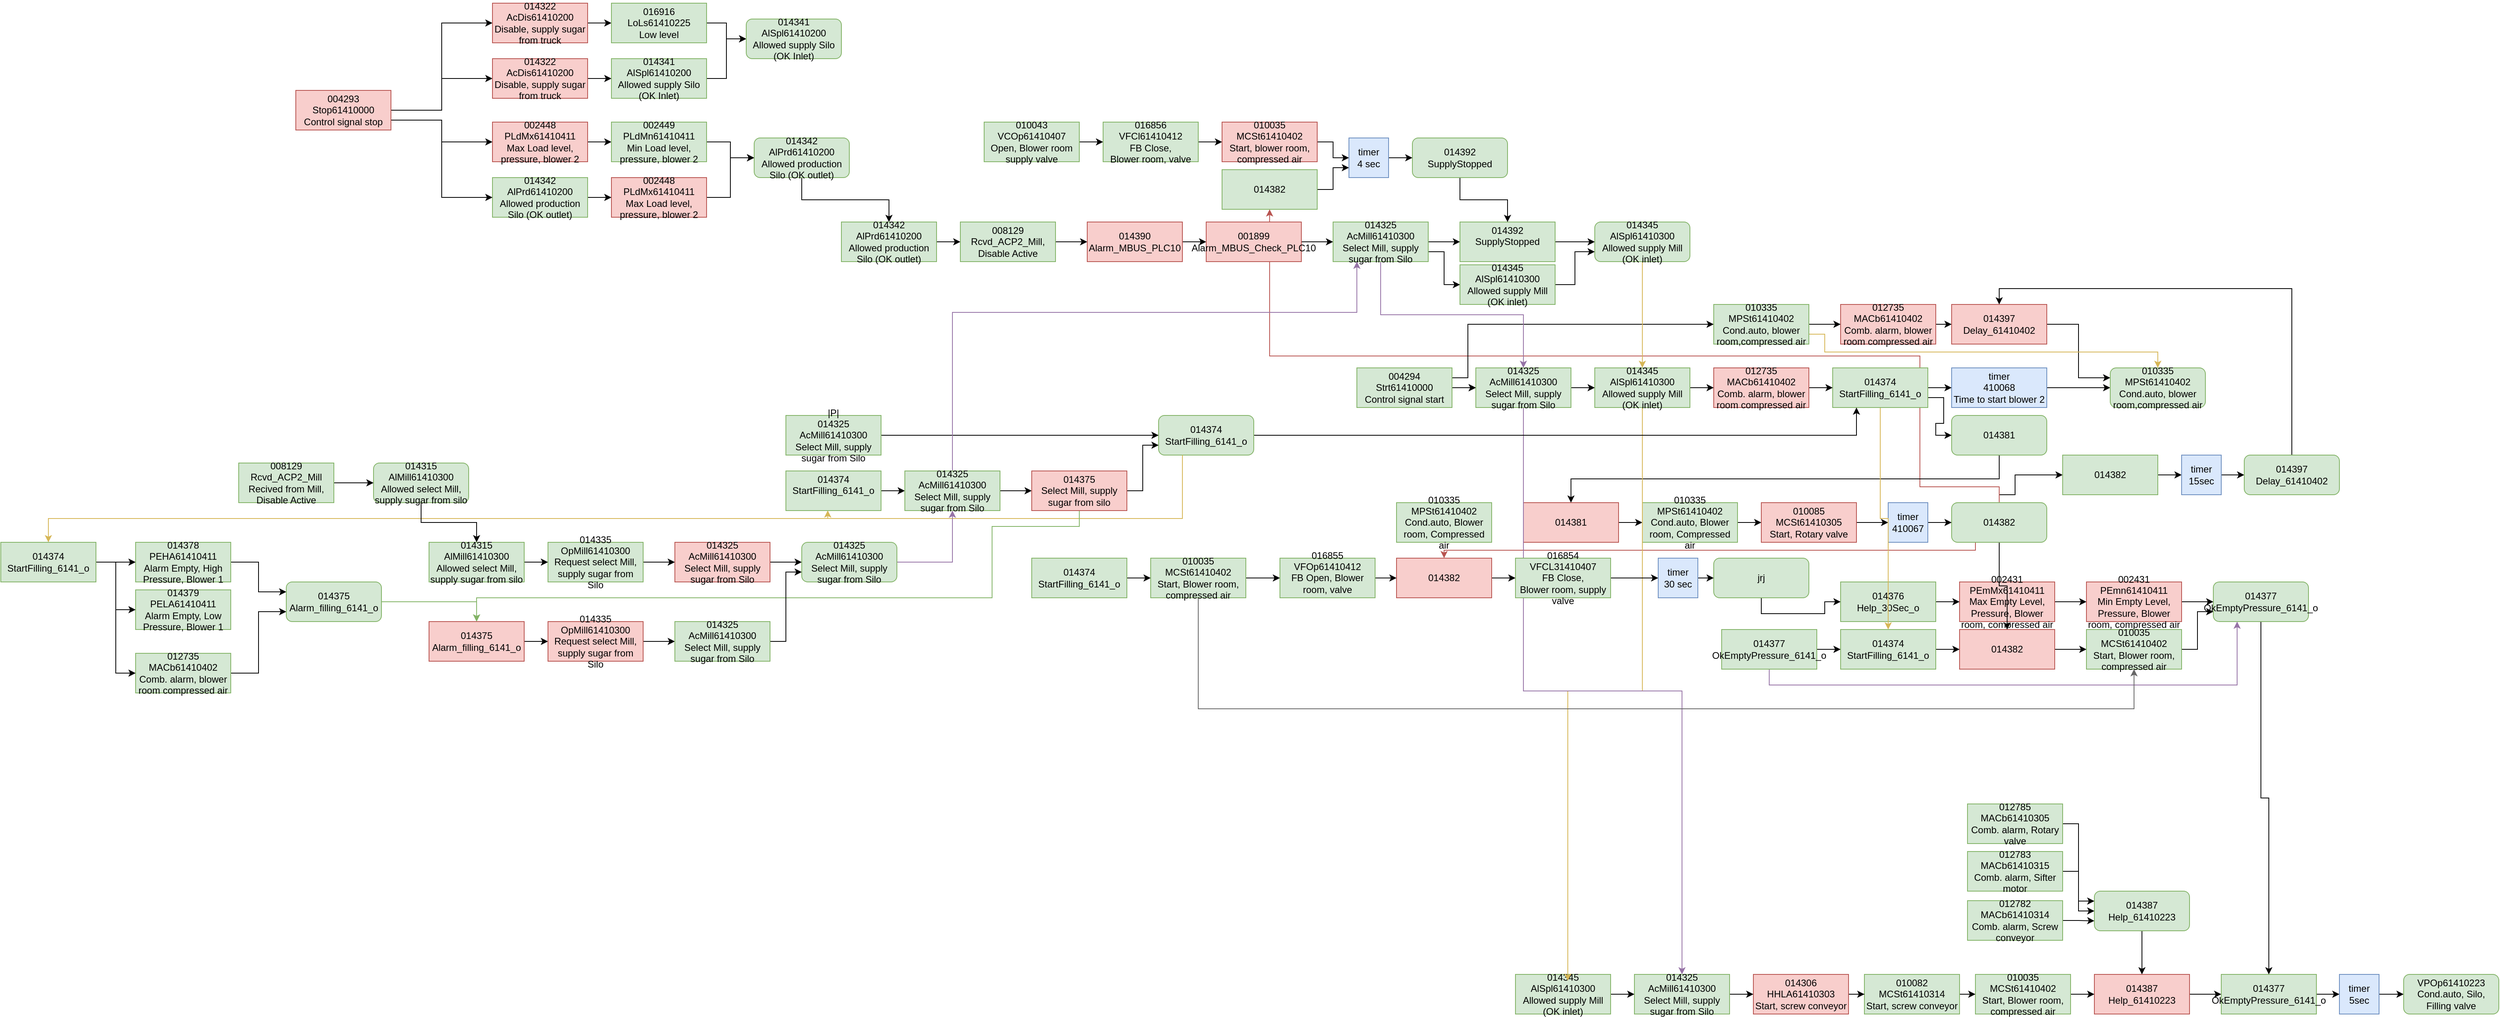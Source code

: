 <mxfile version="13.8.3" type="github">
  <diagram id="lOqkCvenDMRQcAnMG-PU" name="Page-1">
    <mxGraphModel dx="4654" dy="2059" grid="1" gridSize="10" guides="1" tooltips="1" connect="1" arrows="1" fold="1" page="1" pageScale="1" pageWidth="827" pageHeight="1169" math="0" shadow="0">
      <root>
        <mxCell id="0" />
        <mxCell id="1" parent="0" />
        <mxCell id="Sd4QSS0tqCg5DmefgEI3-3" style="edgeStyle=orthogonalEdgeStyle;rounded=0;orthogonalLoop=1;jettySize=auto;html=1;exitX=1;exitY=0.5;exitDx=0;exitDy=0;entryX=0;entryY=0.5;entryDx=0;entryDy=0;" edge="1" parent="1" source="Sd4QSS0tqCg5DmefgEI3-1" target="Sd4QSS0tqCg5DmefgEI3-2">
          <mxGeometry relative="1" as="geometry" />
        </mxCell>
        <mxCell id="Sd4QSS0tqCg5DmefgEI3-1" value="&lt;div&gt;timer&lt;/div&gt;&lt;div&gt;5sec&lt;br&gt;&lt;/div&gt;" style="rounded=0;whiteSpace=wrap;html=1;fillColor=#dae8fc;strokeColor=#6c8ebf;" vertex="1" parent="1">
          <mxGeometry x="389" y="315" width="50" height="50" as="geometry" />
        </mxCell>
        <mxCell id="Sd4QSS0tqCg5DmefgEI3-2" value="&lt;div&gt;VPOp61410223&lt;/div&gt;&lt;div&gt;Cond.auto, Silo, Filling valve&lt;br&gt;&lt;/div&gt;" style="rounded=1;whiteSpace=wrap;html=1;fillColor=#d5e8d4;strokeColor=#82b366;" vertex="1" parent="1">
          <mxGeometry x="470" y="315" width="120" height="50" as="geometry" />
        </mxCell>
        <mxCell id="Sd4QSS0tqCg5DmefgEI3-5" style="edgeStyle=orthogonalEdgeStyle;rounded=0;orthogonalLoop=1;jettySize=auto;html=1;exitX=1;exitY=0.5;exitDx=0;exitDy=0;" edge="1" parent="1" source="Sd4QSS0tqCg5DmefgEI3-4" target="Sd4QSS0tqCg5DmefgEI3-1">
          <mxGeometry relative="1" as="geometry" />
        </mxCell>
        <mxCell id="Sd4QSS0tqCg5DmefgEI3-4" value="&lt;div&gt;014377&lt;/div&gt;&lt;div&gt;OkEmptyPressure_6141_o&lt;br&gt;&lt;/div&gt;" style="rounded=0;whiteSpace=wrap;html=1;fillColor=#d5e8d4;strokeColor=#82b366;" vertex="1" parent="1">
          <mxGeometry x="240" y="315" width="120" height="50" as="geometry" />
        </mxCell>
        <mxCell id="Sd4QSS0tqCg5DmefgEI3-8" style="edgeStyle=orthogonalEdgeStyle;rounded=0;orthogonalLoop=1;jettySize=auto;html=1;exitX=1;exitY=0.5;exitDx=0;exitDy=0;entryX=0;entryY=0.5;entryDx=0;entryDy=0;" edge="1" parent="1" source="Sd4QSS0tqCg5DmefgEI3-7" target="Sd4QSS0tqCg5DmefgEI3-4">
          <mxGeometry relative="1" as="geometry" />
        </mxCell>
        <mxCell id="Sd4QSS0tqCg5DmefgEI3-7" value="&lt;div&gt;014387&lt;/div&gt;&lt;div&gt;Help_61410223&lt;br&gt;&lt;/div&gt;" style="rounded=0;whiteSpace=wrap;html=1;fillColor=#f8cecc;strokeColor=#b85450;" vertex="1" parent="1">
          <mxGeometry x="80" y="315" width="120" height="50" as="geometry" />
        </mxCell>
        <mxCell id="Sd4QSS0tqCg5DmefgEI3-10" style="edgeStyle=orthogonalEdgeStyle;rounded=0;orthogonalLoop=1;jettySize=auto;html=1;exitX=1;exitY=0.5;exitDx=0;exitDy=0;entryX=0;entryY=0.5;entryDx=0;entryDy=0;" edge="1" parent="1" source="Sd4QSS0tqCg5DmefgEI3-9" target="Sd4QSS0tqCg5DmefgEI3-7">
          <mxGeometry relative="1" as="geometry" />
        </mxCell>
        <mxCell id="Sd4QSS0tqCg5DmefgEI3-9" value="&lt;div&gt;010035&lt;/div&gt;&lt;div&gt;MCSt61410402&lt;/div&gt;&lt;div&gt;Start, Blower room, compressed air&lt;br&gt;&lt;/div&gt;" style="rounded=0;whiteSpace=wrap;html=1;fillColor=#d5e8d4;strokeColor=#82b366;" vertex="1" parent="1">
          <mxGeometry x="-70" y="315" width="120" height="50" as="geometry" />
        </mxCell>
        <mxCell id="Sd4QSS0tqCg5DmefgEI3-12" style="edgeStyle=orthogonalEdgeStyle;rounded=0;orthogonalLoop=1;jettySize=auto;html=1;exitX=1;exitY=0.5;exitDx=0;exitDy=0;entryX=0;entryY=0.5;entryDx=0;entryDy=0;" edge="1" parent="1" source="Sd4QSS0tqCg5DmefgEI3-11" target="Sd4QSS0tqCg5DmefgEI3-9">
          <mxGeometry relative="1" as="geometry" />
        </mxCell>
        <mxCell id="Sd4QSS0tqCg5DmefgEI3-11" value="&lt;div&gt;010082&lt;/div&gt;&lt;div&gt;MCSt61410314&lt;/div&gt;&lt;div&gt;Start, screw conveyor&lt;br&gt;&lt;/div&gt;" style="rounded=0;whiteSpace=wrap;html=1;fillColor=#d5e8d4;strokeColor=#82b366;" vertex="1" parent="1">
          <mxGeometry x="-210" y="315" width="120" height="50" as="geometry" />
        </mxCell>
        <mxCell id="Sd4QSS0tqCg5DmefgEI3-14" style="edgeStyle=orthogonalEdgeStyle;rounded=0;orthogonalLoop=1;jettySize=auto;html=1;exitX=1;exitY=0.5;exitDx=0;exitDy=0;" edge="1" parent="1" source="Sd4QSS0tqCg5DmefgEI3-13" target="Sd4QSS0tqCg5DmefgEI3-11">
          <mxGeometry relative="1" as="geometry" />
        </mxCell>
        <mxCell id="Sd4QSS0tqCg5DmefgEI3-13" value="&lt;div&gt;014306&lt;/div&gt;&lt;div&gt;HHLA61410303&lt;/div&gt;&lt;div&gt;Start, screw conveyor&lt;br&gt;&lt;/div&gt;" style="rounded=0;whiteSpace=wrap;html=1;fillColor=#f8cecc;strokeColor=#b85450;" vertex="1" parent="1">
          <mxGeometry x="-350" y="315" width="120" height="50" as="geometry" />
        </mxCell>
        <mxCell id="Sd4QSS0tqCg5DmefgEI3-16" style="edgeStyle=orthogonalEdgeStyle;rounded=0;orthogonalLoop=1;jettySize=auto;html=1;exitX=1;exitY=0.5;exitDx=0;exitDy=0;" edge="1" parent="1" source="Sd4QSS0tqCg5DmefgEI3-15" target="Sd4QSS0tqCg5DmefgEI3-13">
          <mxGeometry relative="1" as="geometry" />
        </mxCell>
        <mxCell id="Sd4QSS0tqCg5DmefgEI3-15" value="&lt;div&gt;014325&lt;/div&gt;&lt;div&gt;AcMill61410300&lt;/div&gt;&lt;div&gt;Select Mill, supply sugar from Silo&lt;br&gt;&lt;/div&gt;" style="rounded=0;whiteSpace=wrap;html=1;fillColor=#d5e8d4;strokeColor=#82b366;" vertex="1" parent="1">
          <mxGeometry x="-500" y="315" width="120" height="50" as="geometry" />
        </mxCell>
        <mxCell id="Sd4QSS0tqCg5DmefgEI3-18" style="edgeStyle=orthogonalEdgeStyle;rounded=0;orthogonalLoop=1;jettySize=auto;html=1;exitX=1;exitY=0.5;exitDx=0;exitDy=0;entryX=0;entryY=0.5;entryDx=0;entryDy=0;" edge="1" parent="1" source="Sd4QSS0tqCg5DmefgEI3-17" target="Sd4QSS0tqCg5DmefgEI3-15">
          <mxGeometry relative="1" as="geometry" />
        </mxCell>
        <mxCell id="Sd4QSS0tqCg5DmefgEI3-17" value="&lt;div&gt;014345&lt;/div&gt;&lt;div&gt;AlSpl61410300&lt;/div&gt;&lt;div&gt;Allowed supply Mill (OK inlet)&lt;br&gt;&lt;/div&gt;" style="rounded=0;whiteSpace=wrap;html=1;fillColor=#d5e8d4;strokeColor=#82b366;" vertex="1" parent="1">
          <mxGeometry x="-650" y="315" width="120" height="50" as="geometry" />
        </mxCell>
        <mxCell id="Sd4QSS0tqCg5DmefgEI3-20" style="edgeStyle=orthogonalEdgeStyle;rounded=0;orthogonalLoop=1;jettySize=auto;html=1;exitX=0.5;exitY=1;exitDx=0;exitDy=0;" edge="1" parent="1" source="Sd4QSS0tqCg5DmefgEI3-19" target="Sd4QSS0tqCg5DmefgEI3-7">
          <mxGeometry relative="1" as="geometry" />
        </mxCell>
        <mxCell id="Sd4QSS0tqCg5DmefgEI3-19" value="&lt;div&gt;014387&lt;/div&gt;&lt;div&gt;Help_61410223&lt;br&gt;&lt;/div&gt;" style="rounded=1;whiteSpace=wrap;html=1;fillColor=#d5e8d4;strokeColor=#82b366;" vertex="1" parent="1">
          <mxGeometry x="80" y="210" width="120" height="50" as="geometry" />
        </mxCell>
        <mxCell id="Sd4QSS0tqCg5DmefgEI3-22" style="edgeStyle=orthogonalEdgeStyle;rounded=0;orthogonalLoop=1;jettySize=auto;html=1;exitX=1;exitY=0.5;exitDx=0;exitDy=0;entryX=0;entryY=0.75;entryDx=0;entryDy=0;" edge="1" parent="1" source="Sd4QSS0tqCg5DmefgEI3-21" target="Sd4QSS0tqCg5DmefgEI3-19">
          <mxGeometry relative="1" as="geometry" />
        </mxCell>
        <mxCell id="Sd4QSS0tqCg5DmefgEI3-21" value="&lt;div&gt;012782&lt;/div&gt;&lt;div&gt;MACb61410314&lt;/div&gt;&lt;div&gt;Comb. alarm, Screw conveyor&lt;br&gt;&lt;/div&gt;" style="rounded=0;whiteSpace=wrap;html=1;fillColor=#d5e8d4;strokeColor=#82b366;" vertex="1" parent="1">
          <mxGeometry x="-80" y="222" width="120" height="50" as="geometry" />
        </mxCell>
        <mxCell id="Sd4QSS0tqCg5DmefgEI3-24" style="edgeStyle=orthogonalEdgeStyle;rounded=0;orthogonalLoop=1;jettySize=auto;html=1;exitX=1;exitY=0.5;exitDx=0;exitDy=0;entryX=0;entryY=0.5;entryDx=0;entryDy=0;" edge="1" parent="1" source="Sd4QSS0tqCg5DmefgEI3-23" target="Sd4QSS0tqCg5DmefgEI3-19">
          <mxGeometry relative="1" as="geometry" />
        </mxCell>
        <mxCell id="Sd4QSS0tqCg5DmefgEI3-23" value="&lt;div&gt;012783&lt;/div&gt;&lt;div&gt;MACb61410315&lt;/div&gt;&lt;div&gt;Comb. alarm, Sifter motor&lt;br&gt;&lt;/div&gt;" style="rounded=0;whiteSpace=wrap;html=1;fillColor=#d5e8d4;strokeColor=#82b366;" vertex="1" parent="1">
          <mxGeometry x="-80" y="160" width="120" height="50" as="geometry" />
        </mxCell>
        <mxCell id="Sd4QSS0tqCg5DmefgEI3-26" style="edgeStyle=orthogonalEdgeStyle;rounded=0;orthogonalLoop=1;jettySize=auto;html=1;exitX=1;exitY=0.5;exitDx=0;exitDy=0;entryX=0;entryY=0.25;entryDx=0;entryDy=0;" edge="1" parent="1" source="Sd4QSS0tqCg5DmefgEI3-25" target="Sd4QSS0tqCg5DmefgEI3-19">
          <mxGeometry relative="1" as="geometry" />
        </mxCell>
        <mxCell id="Sd4QSS0tqCg5DmefgEI3-25" value="&lt;div&gt;012785&lt;/div&gt;&lt;div&gt;MACb61410305&lt;/div&gt;&lt;div&gt;Comb. alarm, Rotary valve&lt;br&gt;&lt;/div&gt;" style="rounded=0;whiteSpace=wrap;html=1;fillColor=#d5e8d4;strokeColor=#82b366;" vertex="1" parent="1">
          <mxGeometry x="-80" y="100" width="120" height="50" as="geometry" />
        </mxCell>
        <mxCell id="Sd4QSS0tqCg5DmefgEI3-28" style="edgeStyle=orthogonalEdgeStyle;rounded=0;orthogonalLoop=1;jettySize=auto;html=1;exitX=0.5;exitY=1;exitDx=0;exitDy=0;entryX=0.5;entryY=0;entryDx=0;entryDy=0;" edge="1" parent="1" source="Sd4QSS0tqCg5DmefgEI3-27" target="Sd4QSS0tqCg5DmefgEI3-4">
          <mxGeometry relative="1" as="geometry" />
        </mxCell>
        <mxCell id="Sd4QSS0tqCg5DmefgEI3-27" value="&lt;div&gt;014377&lt;/div&gt;&lt;div&gt;OkEmptyPressure_6141_o&lt;br&gt;&lt;/div&gt;" style="rounded=1;whiteSpace=wrap;html=1;fillColor=#d5e8d4;strokeColor=#82b366;" vertex="1" parent="1">
          <mxGeometry x="230" y="-180" width="120" height="50" as="geometry" />
        </mxCell>
        <mxCell id="Sd4QSS0tqCg5DmefgEI3-30" style="edgeStyle=orthogonalEdgeStyle;rounded=0;orthogonalLoop=1;jettySize=auto;html=1;exitX=1;exitY=0.5;exitDx=0;exitDy=0;entryX=0;entryY=0.5;entryDx=0;entryDy=0;" edge="1" parent="1" source="Sd4QSS0tqCg5DmefgEI3-29" target="Sd4QSS0tqCg5DmefgEI3-27">
          <mxGeometry relative="1" as="geometry" />
        </mxCell>
        <mxCell id="Sd4QSS0tqCg5DmefgEI3-29" value="&lt;div&gt;002431&lt;/div&gt;&lt;div&gt;PEmn61410411&lt;/div&gt;&lt;div&gt;Min Empty Level, Pressure, Blower room, compressed air&lt;br&gt;&lt;/div&gt;" style="rounded=0;whiteSpace=wrap;html=1;fillColor=#f8cecc;strokeColor=#b85450;" vertex="1" parent="1">
          <mxGeometry x="70" y="-180" width="120" height="50" as="geometry" />
        </mxCell>
        <mxCell id="Sd4QSS0tqCg5DmefgEI3-32" style="edgeStyle=orthogonalEdgeStyle;rounded=0;orthogonalLoop=1;jettySize=auto;html=1;exitX=1;exitY=0.5;exitDx=0;exitDy=0;" edge="1" parent="1" source="Sd4QSS0tqCg5DmefgEI3-31" target="Sd4QSS0tqCg5DmefgEI3-29">
          <mxGeometry relative="1" as="geometry" />
        </mxCell>
        <mxCell id="Sd4QSS0tqCg5DmefgEI3-31" value="&lt;div&gt;002431&lt;/div&gt;&lt;div&gt;PEmMx61410411&lt;/div&gt;&lt;div&gt;Max Empty Level, Pressure, Blower room, compressed air&lt;br&gt;&lt;/div&gt;" style="rounded=0;whiteSpace=wrap;html=1;fillColor=#f8cecc;strokeColor=#b85450;" vertex="1" parent="1">
          <mxGeometry x="-90" y="-180" width="120" height="50" as="geometry" />
        </mxCell>
        <mxCell id="Sd4QSS0tqCg5DmefgEI3-34" style="edgeStyle=orthogonalEdgeStyle;rounded=0;orthogonalLoop=1;jettySize=auto;html=1;exitX=1;exitY=0.5;exitDx=0;exitDy=0;entryX=0;entryY=0.5;entryDx=0;entryDy=0;" edge="1" parent="1" source="Sd4QSS0tqCg5DmefgEI3-33" target="Sd4QSS0tqCg5DmefgEI3-31">
          <mxGeometry relative="1" as="geometry" />
        </mxCell>
        <mxCell id="Sd4QSS0tqCg5DmefgEI3-33" value="&lt;div&gt;014376&lt;/div&gt;Help_30Sec_o" style="rounded=0;whiteSpace=wrap;html=1;fillColor=#d5e8d4;strokeColor=#82b366;" vertex="1" parent="1">
          <mxGeometry x="-240" y="-180" width="120" height="50" as="geometry" />
        </mxCell>
        <mxCell id="Sd4QSS0tqCg5DmefgEI3-36" style="edgeStyle=orthogonalEdgeStyle;rounded=0;orthogonalLoop=1;jettySize=auto;html=1;exitX=1;exitY=0.5;exitDx=0;exitDy=0;entryX=0;entryY=0.75;entryDx=0;entryDy=0;" edge="1" parent="1" source="Sd4QSS0tqCg5DmefgEI3-35" target="Sd4QSS0tqCg5DmefgEI3-27">
          <mxGeometry relative="1" as="geometry" />
        </mxCell>
        <mxCell id="Sd4QSS0tqCg5DmefgEI3-35" value="&lt;div&gt;010035&lt;/div&gt;&lt;div&gt;MCSt61410402&lt;/div&gt;&lt;div&gt;Start, Blower room, compressed air&lt;br&gt;&lt;/div&gt;" style="rounded=0;whiteSpace=wrap;html=1;fillColor=#d5e8d4;strokeColor=#82b366;" vertex="1" parent="1">
          <mxGeometry x="70" y="-120" width="120" height="50" as="geometry" />
        </mxCell>
        <mxCell id="Sd4QSS0tqCg5DmefgEI3-38" style="edgeStyle=orthogonalEdgeStyle;rounded=0;orthogonalLoop=1;jettySize=auto;html=1;exitX=1;exitY=0.5;exitDx=0;exitDy=0;" edge="1" parent="1" source="Sd4QSS0tqCg5DmefgEI3-37" target="Sd4QSS0tqCg5DmefgEI3-35">
          <mxGeometry relative="1" as="geometry" />
        </mxCell>
        <mxCell id="Sd4QSS0tqCg5DmefgEI3-37" value="014382" style="rounded=0;whiteSpace=wrap;html=1;fillColor=#f8cecc;strokeColor=#b85450;" vertex="1" parent="1">
          <mxGeometry x="-90" y="-120" width="120" height="50" as="geometry" />
        </mxCell>
        <mxCell id="Sd4QSS0tqCg5DmefgEI3-40" style="edgeStyle=orthogonalEdgeStyle;rounded=0;orthogonalLoop=1;jettySize=auto;html=1;exitX=1;exitY=0.5;exitDx=0;exitDy=0;" edge="1" parent="1" source="Sd4QSS0tqCg5DmefgEI3-39" target="Sd4QSS0tqCg5DmefgEI3-37">
          <mxGeometry relative="1" as="geometry" />
        </mxCell>
        <mxCell id="Sd4QSS0tqCg5DmefgEI3-39" value="&lt;div&gt;014374&lt;/div&gt;StartFilling_6141_o" style="rounded=0;whiteSpace=wrap;html=1;fillColor=#d5e8d4;strokeColor=#82b366;" vertex="1" parent="1">
          <mxGeometry x="-240" y="-120" width="120" height="50" as="geometry" />
        </mxCell>
        <mxCell id="Sd4QSS0tqCg5DmefgEI3-42" style="edgeStyle=orthogonalEdgeStyle;rounded=0;orthogonalLoop=1;jettySize=auto;html=1;exitX=1;exitY=0.5;exitDx=0;exitDy=0;entryX=0;entryY=0.5;entryDx=0;entryDy=0;" edge="1" parent="1" source="Sd4QSS0tqCg5DmefgEI3-41" target="Sd4QSS0tqCg5DmefgEI3-39">
          <mxGeometry relative="1" as="geometry" />
        </mxCell>
        <mxCell id="Sd4QSS0tqCg5DmefgEI3-119" style="edgeStyle=orthogonalEdgeStyle;rounded=0;orthogonalLoop=1;jettySize=auto;html=1;exitX=0.5;exitY=1;exitDx=0;exitDy=0;entryX=0.25;entryY=1;entryDx=0;entryDy=0;fillColor=#e1d5e7;strokeColor=#9673a6;" edge="1" parent="1" source="Sd4QSS0tqCg5DmefgEI3-41" target="Sd4QSS0tqCg5DmefgEI3-27">
          <mxGeometry relative="1" as="geometry" />
        </mxCell>
        <mxCell id="Sd4QSS0tqCg5DmefgEI3-41" value="&lt;div&gt;014377&lt;/div&gt;&lt;div&gt;OkEmptyPressure_6141_o&lt;br&gt;&lt;/div&gt;" style="rounded=0;whiteSpace=wrap;html=1;fillColor=#d5e8d4;strokeColor=#82b366;" vertex="1" parent="1">
          <mxGeometry x="-390" y="-120" width="120" height="50" as="geometry" />
        </mxCell>
        <mxCell id="Sd4QSS0tqCg5DmefgEI3-44" style="edgeStyle=orthogonalEdgeStyle;rounded=0;orthogonalLoop=1;jettySize=auto;html=1;exitX=0.5;exitY=1;exitDx=0;exitDy=0;entryX=0.5;entryY=0;entryDx=0;entryDy=0;" edge="1" parent="1" source="Sd4QSS0tqCg5DmefgEI3-43" target="Sd4QSS0tqCg5DmefgEI3-37">
          <mxGeometry relative="1" as="geometry" />
        </mxCell>
        <mxCell id="Sd4QSS0tqCg5DmefgEI3-81" style="edgeStyle=orthogonalEdgeStyle;rounded=0;orthogonalLoop=1;jettySize=auto;html=1;exitX=0.5;exitY=0;exitDx=0;exitDy=0;entryX=0;entryY=0.5;entryDx=0;entryDy=0;" edge="1" parent="1" source="Sd4QSS0tqCg5DmefgEI3-43" target="Sd4QSS0tqCg5DmefgEI3-80">
          <mxGeometry relative="1" as="geometry">
            <Array as="points">
              <mxPoint x="-40" y="-290" />
              <mxPoint x="-20" y="-290" />
              <mxPoint x="-20" y="-315" />
            </Array>
          </mxGeometry>
        </mxCell>
        <mxCell id="Sd4QSS0tqCg5DmefgEI3-113" style="edgeStyle=orthogonalEdgeStyle;rounded=0;orthogonalLoop=1;jettySize=auto;html=1;exitX=0.5;exitY=0;exitDx=0;exitDy=0;entryX=0.5;entryY=1;entryDx=0;entryDy=0;fillColor=#f8cecc;strokeColor=#b85450;" edge="1" parent="1" source="Sd4QSS0tqCg5DmefgEI3-43" target="Sd4QSS0tqCg5DmefgEI3-112">
          <mxGeometry relative="1" as="geometry">
            <Array as="points">
              <mxPoint x="-40" y="-300" />
              <mxPoint x="-140" y="-300" />
              <mxPoint x="-140" y="-465" />
              <mxPoint x="-960" y="-465" />
            </Array>
          </mxGeometry>
        </mxCell>
        <mxCell id="Sd4QSS0tqCg5DmefgEI3-155" style="edgeStyle=orthogonalEdgeStyle;rounded=0;orthogonalLoop=1;jettySize=auto;html=1;exitX=0.25;exitY=1;exitDx=0;exitDy=0;fillColor=#f8cecc;strokeColor=#b85450;" edge="1" parent="1" source="Sd4QSS0tqCg5DmefgEI3-43" target="Sd4QSS0tqCg5DmefgEI3-153">
          <mxGeometry relative="1" as="geometry">
            <Array as="points">
              <mxPoint x="-70" y="-220" />
              <mxPoint x="-740" y="-220" />
            </Array>
          </mxGeometry>
        </mxCell>
        <mxCell id="Sd4QSS0tqCg5DmefgEI3-43" value="014382" style="rounded=1;whiteSpace=wrap;html=1;fillColor=#d5e8d4;strokeColor=#82b366;" vertex="1" parent="1">
          <mxGeometry x="-100" y="-280" width="120" height="50" as="geometry" />
        </mxCell>
        <mxCell id="Sd4QSS0tqCg5DmefgEI3-46" style="edgeStyle=orthogonalEdgeStyle;rounded=0;orthogonalLoop=1;jettySize=auto;html=1;exitX=1;exitY=0.5;exitDx=0;exitDy=0;" edge="1" parent="1" source="Sd4QSS0tqCg5DmefgEI3-45" target="Sd4QSS0tqCg5DmefgEI3-43">
          <mxGeometry relative="1" as="geometry" />
        </mxCell>
        <mxCell id="Sd4QSS0tqCg5DmefgEI3-45" value="&lt;div&gt;timer&lt;/div&gt;&lt;div&gt;410067&lt;br&gt;&lt;/div&gt;" style="rounded=0;whiteSpace=wrap;html=1;fillColor=#dae8fc;strokeColor=#6c8ebf;" vertex="1" parent="1">
          <mxGeometry x="-180" y="-280" width="50" height="50" as="geometry" />
        </mxCell>
        <mxCell id="Sd4QSS0tqCg5DmefgEI3-48" style="edgeStyle=orthogonalEdgeStyle;rounded=0;orthogonalLoop=1;jettySize=auto;html=1;exitX=1;exitY=0.5;exitDx=0;exitDy=0;" edge="1" parent="1" source="Sd4QSS0tqCg5DmefgEI3-47" target="Sd4QSS0tqCg5DmefgEI3-45">
          <mxGeometry relative="1" as="geometry" />
        </mxCell>
        <mxCell id="Sd4QSS0tqCg5DmefgEI3-47" value="&lt;div&gt;010085&lt;/div&gt;&lt;div&gt;MCSt61410305&lt;/div&gt;&lt;div&gt;Start, Rotary valve&lt;br&gt;&lt;/div&gt;" style="rounded=0;whiteSpace=wrap;html=1;fillColor=#f8cecc;strokeColor=#b85450;" vertex="1" parent="1">
          <mxGeometry x="-340" y="-280" width="120" height="50" as="geometry" />
        </mxCell>
        <mxCell id="Sd4QSS0tqCg5DmefgEI3-50" style="edgeStyle=orthogonalEdgeStyle;rounded=0;orthogonalLoop=1;jettySize=auto;html=1;exitX=1;exitY=0.5;exitDx=0;exitDy=0;entryX=0;entryY=0.5;entryDx=0;entryDy=0;" edge="1" parent="1" source="Sd4QSS0tqCg5DmefgEI3-49" target="Sd4QSS0tqCg5DmefgEI3-47">
          <mxGeometry relative="1" as="geometry" />
        </mxCell>
        <mxCell id="Sd4QSS0tqCg5DmefgEI3-49" value="&lt;div&gt;010335&lt;/div&gt;&lt;div&gt;MPSt61410402&lt;/div&gt;&lt;div&gt;Cond.auto, Blower room, Compressed air&lt;br&gt;&lt;/div&gt;" style="rounded=0;whiteSpace=wrap;html=1;fillColor=#d5e8d4;strokeColor=#82b366;" vertex="1" parent="1">
          <mxGeometry x="-490" y="-280" width="120" height="50" as="geometry" />
        </mxCell>
        <mxCell id="Sd4QSS0tqCg5DmefgEI3-52" style="edgeStyle=orthogonalEdgeStyle;rounded=0;orthogonalLoop=1;jettySize=auto;html=1;exitX=1;exitY=0.5;exitDx=0;exitDy=0;entryX=0;entryY=0.5;entryDx=0;entryDy=0;" edge="1" parent="1" source="Sd4QSS0tqCg5DmefgEI3-51" target="Sd4QSS0tqCg5DmefgEI3-49">
          <mxGeometry relative="1" as="geometry" />
        </mxCell>
        <mxCell id="Sd4QSS0tqCg5DmefgEI3-51" value="014381" style="rounded=0;whiteSpace=wrap;html=1;fillColor=#f8cecc;strokeColor=#b85450;" vertex="1" parent="1">
          <mxGeometry x="-640" y="-280" width="120" height="50" as="geometry" />
        </mxCell>
        <mxCell id="Sd4QSS0tqCg5DmefgEI3-54" style="edgeStyle=orthogonalEdgeStyle;rounded=0;orthogonalLoop=1;jettySize=auto;html=1;exitX=0.5;exitY=1;exitDx=0;exitDy=0;" edge="1" parent="1" source="Sd4QSS0tqCg5DmefgEI3-53" target="Sd4QSS0tqCg5DmefgEI3-51">
          <mxGeometry relative="1" as="geometry" />
        </mxCell>
        <mxCell id="Sd4QSS0tqCg5DmefgEI3-53" value="014381" style="rounded=1;whiteSpace=wrap;html=1;fillColor=#d5e8d4;strokeColor=#82b366;" vertex="1" parent="1">
          <mxGeometry x="-100" y="-390" width="120" height="50" as="geometry" />
        </mxCell>
        <mxCell id="Sd4QSS0tqCg5DmefgEI3-57" style="edgeStyle=orthogonalEdgeStyle;rounded=0;orthogonalLoop=1;jettySize=auto;html=1;exitX=1;exitY=0.5;exitDx=0;exitDy=0;" edge="1" parent="1" source="Sd4QSS0tqCg5DmefgEI3-55" target="Sd4QSS0tqCg5DmefgEI3-56">
          <mxGeometry relative="1" as="geometry" />
        </mxCell>
        <mxCell id="Sd4QSS0tqCg5DmefgEI3-55" value="&lt;div&gt;timer&lt;/div&gt;&lt;div&gt;410068&lt;/div&gt;&lt;div&gt;Time to start blower 2&lt;br&gt;&lt;/div&gt;" style="rounded=0;whiteSpace=wrap;html=1;fillColor=#dae8fc;strokeColor=#6c8ebf;" vertex="1" parent="1">
          <mxGeometry x="-100" y="-450" width="120" height="50" as="geometry" />
        </mxCell>
        <mxCell id="Sd4QSS0tqCg5DmefgEI3-56" value="&lt;div&gt;010335&lt;/div&gt;&lt;div&gt;MPSt61410402&lt;/div&gt;&lt;div&gt;Cond.auto, blower room,compressed air&lt;br&gt;&lt;/div&gt;" style="rounded=1;whiteSpace=wrap;html=1;fillColor=#d5e8d4;strokeColor=#82b366;" vertex="1" parent="1">
          <mxGeometry x="100" y="-450" width="120" height="50" as="geometry" />
        </mxCell>
        <mxCell id="Sd4QSS0tqCg5DmefgEI3-59" style="edgeStyle=orthogonalEdgeStyle;rounded=0;orthogonalLoop=1;jettySize=auto;html=1;fillColor=#fff2cc;strokeColor=#d6b656;exitX=0.5;exitY=1;exitDx=0;exitDy=0;" edge="1" parent="1" source="Sd4QSS0tqCg5DmefgEI3-58" target="Sd4QSS0tqCg5DmefgEI3-39">
          <mxGeometry relative="1" as="geometry" />
        </mxCell>
        <mxCell id="Sd4QSS0tqCg5DmefgEI3-60" style="edgeStyle=orthogonalEdgeStyle;rounded=0;orthogonalLoop=1;jettySize=auto;html=1;exitX=1;exitY=0.5;exitDx=0;exitDy=0;entryX=0;entryY=0.5;entryDx=0;entryDy=0;" edge="1" parent="1" source="Sd4QSS0tqCg5DmefgEI3-58" target="Sd4QSS0tqCg5DmefgEI3-55">
          <mxGeometry relative="1" as="geometry" />
        </mxCell>
        <mxCell id="Sd4QSS0tqCg5DmefgEI3-70" style="edgeStyle=orthogonalEdgeStyle;rounded=0;orthogonalLoop=1;jettySize=auto;html=1;exitX=1;exitY=0.75;exitDx=0;exitDy=0;entryX=0;entryY=0.5;entryDx=0;entryDy=0;" edge="1" parent="1" source="Sd4QSS0tqCg5DmefgEI3-58" target="Sd4QSS0tqCg5DmefgEI3-53">
          <mxGeometry relative="1" as="geometry" />
        </mxCell>
        <mxCell id="Sd4QSS0tqCg5DmefgEI3-58" value="&lt;div&gt;014374&lt;/div&gt;StartFilling_6141_o" style="rounded=0;whiteSpace=wrap;html=1;fillColor=#d5e8d4;strokeColor=#82b366;" vertex="1" parent="1">
          <mxGeometry x="-250" y="-450" width="120" height="50" as="geometry" />
        </mxCell>
        <mxCell id="Sd4QSS0tqCg5DmefgEI3-62" style="edgeStyle=orthogonalEdgeStyle;rounded=0;orthogonalLoop=1;jettySize=auto;html=1;exitX=1;exitY=0.5;exitDx=0;exitDy=0;entryX=0;entryY=0.5;entryDx=0;entryDy=0;" edge="1" parent="1" source="Sd4QSS0tqCg5DmefgEI3-61" target="Sd4QSS0tqCg5DmefgEI3-58">
          <mxGeometry relative="1" as="geometry" />
        </mxCell>
        <mxCell id="Sd4QSS0tqCg5DmefgEI3-61" value="&lt;div&gt;012735&lt;/div&gt;&lt;div&gt;MACb61410402&lt;/div&gt;&lt;div&gt;Comb. alarm, blower room compressed air&lt;br&gt;&lt;/div&gt;" style="rounded=0;whiteSpace=wrap;html=1;fillColor=#f8cecc;strokeColor=#b85450;" vertex="1" parent="1">
          <mxGeometry x="-400" y="-450" width="120" height="50" as="geometry" />
        </mxCell>
        <mxCell id="Sd4QSS0tqCg5DmefgEI3-64" style="edgeStyle=orthogonalEdgeStyle;rounded=0;orthogonalLoop=1;jettySize=auto;html=1;exitX=1;exitY=0.5;exitDx=0;exitDy=0;entryX=0;entryY=0.5;entryDx=0;entryDy=0;" edge="1" parent="1" source="Sd4QSS0tqCg5DmefgEI3-63" target="Sd4QSS0tqCg5DmefgEI3-61">
          <mxGeometry relative="1" as="geometry" />
        </mxCell>
        <mxCell id="Sd4QSS0tqCg5DmefgEI3-65" style="edgeStyle=orthogonalEdgeStyle;rounded=0;orthogonalLoop=1;jettySize=auto;html=1;entryX=0.55;entryY=0.16;entryDx=0;entryDy=0;entryPerimeter=0;fillColor=#fff2cc;strokeColor=#d6b656;" edge="1" parent="1" source="Sd4QSS0tqCg5DmefgEI3-63" target="Sd4QSS0tqCg5DmefgEI3-17">
          <mxGeometry relative="1" as="geometry" />
        </mxCell>
        <mxCell id="Sd4QSS0tqCg5DmefgEI3-63" value="&lt;div&gt;014345&lt;/div&gt;&lt;div&gt;AlSpl61410300&lt;/div&gt;&lt;div&gt;Allowed supply Mill (OK inlet)&lt;br&gt;&lt;/div&gt;" style="rounded=0;whiteSpace=wrap;html=1;fillColor=#d5e8d4;strokeColor=#82b366;" vertex="1" parent="1">
          <mxGeometry x="-550" y="-450" width="120" height="50" as="geometry" />
        </mxCell>
        <mxCell id="Sd4QSS0tqCg5DmefgEI3-67" style="edgeStyle=orthogonalEdgeStyle;rounded=0;orthogonalLoop=1;jettySize=auto;html=1;exitX=1;exitY=0.5;exitDx=0;exitDy=0;" edge="1" parent="1" source="Sd4QSS0tqCg5DmefgEI3-66" target="Sd4QSS0tqCg5DmefgEI3-63">
          <mxGeometry relative="1" as="geometry" />
        </mxCell>
        <mxCell id="Sd4QSS0tqCg5DmefgEI3-172" style="edgeStyle=orthogonalEdgeStyle;rounded=0;orthogonalLoop=1;jettySize=auto;html=1;exitX=0.5;exitY=1;exitDx=0;exitDy=0;fillColor=#e1d5e7;strokeColor=#9673a6;" edge="1" parent="1" source="Sd4QSS0tqCg5DmefgEI3-66" target="Sd4QSS0tqCg5DmefgEI3-15">
          <mxGeometry relative="1" as="geometry" />
        </mxCell>
        <mxCell id="Sd4QSS0tqCg5DmefgEI3-66" value="&lt;div&gt;014325&lt;/div&gt;&lt;div&gt;AcMill61410300&lt;/div&gt;&lt;div&gt;Select Mill, supply sugar from Silo&lt;br&gt;&lt;/div&gt;" style="rounded=0;whiteSpace=wrap;html=1;fillColor=#d5e8d4;strokeColor=#82b366;" vertex="1" parent="1">
          <mxGeometry x="-700" y="-450" width="120" height="50" as="geometry" />
        </mxCell>
        <mxCell id="Sd4QSS0tqCg5DmefgEI3-69" style="edgeStyle=orthogonalEdgeStyle;rounded=0;orthogonalLoop=1;jettySize=auto;html=1;exitX=1;exitY=0.5;exitDx=0;exitDy=0;entryX=0;entryY=0.5;entryDx=0;entryDy=0;" edge="1" parent="1" source="Sd4QSS0tqCg5DmefgEI3-68" target="Sd4QSS0tqCg5DmefgEI3-66">
          <mxGeometry relative="1" as="geometry" />
        </mxCell>
        <mxCell id="Sd4QSS0tqCg5DmefgEI3-77" value="" style="edgeStyle=orthogonalEdgeStyle;rounded=0;orthogonalLoop=1;jettySize=auto;html=1;" edge="1" parent="1" source="Sd4QSS0tqCg5DmefgEI3-68" target="Sd4QSS0tqCg5DmefgEI3-66">
          <mxGeometry relative="1" as="geometry" />
        </mxCell>
        <mxCell id="Sd4QSS0tqCg5DmefgEI3-78" style="edgeStyle=orthogonalEdgeStyle;rounded=0;orthogonalLoop=1;jettySize=auto;html=1;exitX=1;exitY=0.25;exitDx=0;exitDy=0;entryX=0;entryY=0.5;entryDx=0;entryDy=0;" edge="1" parent="1" source="Sd4QSS0tqCg5DmefgEI3-68" target="Sd4QSS0tqCg5DmefgEI3-75">
          <mxGeometry relative="1" as="geometry">
            <Array as="points">
              <mxPoint x="-710" y="-438" />
              <mxPoint x="-710" y="-505" />
            </Array>
          </mxGeometry>
        </mxCell>
        <mxCell id="Sd4QSS0tqCg5DmefgEI3-68" value="&lt;div&gt;004294&lt;br&gt;&lt;/div&gt;&lt;div&gt;Strt61410000&lt;/div&gt;&lt;div&gt;Control signal start&lt;br&gt;&lt;/div&gt;" style="rounded=0;whiteSpace=wrap;html=1;fillColor=#d5e8d4;strokeColor=#82b366;" vertex="1" parent="1">
          <mxGeometry x="-850" y="-450" width="120" height="50" as="geometry" />
        </mxCell>
        <mxCell id="Sd4QSS0tqCg5DmefgEI3-72" style="edgeStyle=orthogonalEdgeStyle;rounded=0;orthogonalLoop=1;jettySize=auto;html=1;exitX=1;exitY=0.5;exitDx=0;exitDy=0;entryX=0;entryY=0.25;entryDx=0;entryDy=0;" edge="1" parent="1" source="Sd4QSS0tqCg5DmefgEI3-71" target="Sd4QSS0tqCg5DmefgEI3-56">
          <mxGeometry relative="1" as="geometry" />
        </mxCell>
        <mxCell id="Sd4QSS0tqCg5DmefgEI3-71" value="&lt;div&gt;014397&lt;/div&gt;&lt;div&gt;Delay_61410402&lt;br&gt;&lt;/div&gt;" style="rounded=0;whiteSpace=wrap;html=1;fillColor=#f8cecc;strokeColor=#b85450;" vertex="1" parent="1">
          <mxGeometry x="-100" y="-530" width="120" height="50" as="geometry" />
        </mxCell>
        <mxCell id="Sd4QSS0tqCg5DmefgEI3-74" style="edgeStyle=orthogonalEdgeStyle;rounded=0;orthogonalLoop=1;jettySize=auto;html=1;exitX=1;exitY=0.5;exitDx=0;exitDy=0;entryX=0;entryY=0.5;entryDx=0;entryDy=0;" edge="1" parent="1" source="Sd4QSS0tqCg5DmefgEI3-73" target="Sd4QSS0tqCg5DmefgEI3-71">
          <mxGeometry relative="1" as="geometry" />
        </mxCell>
        <mxCell id="Sd4QSS0tqCg5DmefgEI3-73" value="&lt;div&gt;012735&lt;/div&gt;&lt;div&gt;MACb61410402&lt;/div&gt;&lt;div&gt;Comb. alarm, blower room compressed air&lt;br&gt;&lt;/div&gt;" style="rounded=0;whiteSpace=wrap;html=1;fillColor=#f8cecc;strokeColor=#b85450;" vertex="1" parent="1">
          <mxGeometry x="-240" y="-530" width="120" height="50" as="geometry" />
        </mxCell>
        <mxCell id="Sd4QSS0tqCg5DmefgEI3-76" style="edgeStyle=orthogonalEdgeStyle;rounded=0;orthogonalLoop=1;jettySize=auto;html=1;exitX=1;exitY=0.5;exitDx=0;exitDy=0;entryX=0;entryY=0.5;entryDx=0;entryDy=0;" edge="1" parent="1" source="Sd4QSS0tqCg5DmefgEI3-75" target="Sd4QSS0tqCg5DmefgEI3-73">
          <mxGeometry relative="1" as="geometry" />
        </mxCell>
        <mxCell id="Sd4QSS0tqCg5DmefgEI3-79" style="edgeStyle=orthogonalEdgeStyle;rounded=0;orthogonalLoop=1;jettySize=auto;html=1;exitX=1;exitY=0.75;exitDx=0;exitDy=0;fillColor=#fff2cc;strokeColor=#d6b656;" edge="1" parent="1" source="Sd4QSS0tqCg5DmefgEI3-75" target="Sd4QSS0tqCg5DmefgEI3-56">
          <mxGeometry relative="1" as="geometry">
            <Array as="points">
              <mxPoint x="-260" y="-492" />
              <mxPoint x="-260" y="-470" />
              <mxPoint x="160" y="-470" />
            </Array>
          </mxGeometry>
        </mxCell>
        <mxCell id="Sd4QSS0tqCg5DmefgEI3-75" value="&lt;div&gt;010335&lt;/div&gt;&lt;div&gt;MPSt61410402&lt;/div&gt;&lt;div&gt;Cond.auto, blower room,compressed air&lt;br&gt;&lt;/div&gt;" style="rounded=0;whiteSpace=wrap;html=1;fillColor=#d5e8d4;strokeColor=#82b366;" vertex="1" parent="1">
          <mxGeometry x="-400" y="-530" width="120" height="50" as="geometry" />
        </mxCell>
        <mxCell id="Sd4QSS0tqCg5DmefgEI3-83" style="edgeStyle=orthogonalEdgeStyle;rounded=0;orthogonalLoop=1;jettySize=auto;html=1;exitX=1;exitY=0.5;exitDx=0;exitDy=0;entryX=0;entryY=0.5;entryDx=0;entryDy=0;" edge="1" parent="1" source="Sd4QSS0tqCg5DmefgEI3-80" target="Sd4QSS0tqCg5DmefgEI3-82">
          <mxGeometry relative="1" as="geometry" />
        </mxCell>
        <mxCell id="Sd4QSS0tqCg5DmefgEI3-80" value="014382" style="rounded=0;whiteSpace=wrap;html=1;fillColor=#d5e8d4;strokeColor=#82b366;" vertex="1" parent="1">
          <mxGeometry x="40" y="-340" width="120" height="50" as="geometry" />
        </mxCell>
        <mxCell id="Sd4QSS0tqCg5DmefgEI3-85" style="edgeStyle=orthogonalEdgeStyle;rounded=0;orthogonalLoop=1;jettySize=auto;html=1;exitX=1;exitY=0.5;exitDx=0;exitDy=0;entryX=0;entryY=0.5;entryDx=0;entryDy=0;" edge="1" parent="1" source="Sd4QSS0tqCg5DmefgEI3-82" target="Sd4QSS0tqCg5DmefgEI3-84">
          <mxGeometry relative="1" as="geometry" />
        </mxCell>
        <mxCell id="Sd4QSS0tqCg5DmefgEI3-82" value="&lt;div&gt;timer&lt;/div&gt;&lt;div&gt;15sec&lt;br&gt;&lt;/div&gt;" style="rounded=0;whiteSpace=wrap;html=1;fillColor=#dae8fc;strokeColor=#6c8ebf;" vertex="1" parent="1">
          <mxGeometry x="190" y="-340" width="50" height="50" as="geometry" />
        </mxCell>
        <mxCell id="Sd4QSS0tqCg5DmefgEI3-86" style="edgeStyle=orthogonalEdgeStyle;rounded=0;orthogonalLoop=1;jettySize=auto;html=1;exitX=0.5;exitY=0;exitDx=0;exitDy=0;entryX=0.5;entryY=0;entryDx=0;entryDy=0;" edge="1" parent="1" source="Sd4QSS0tqCg5DmefgEI3-84" target="Sd4QSS0tqCg5DmefgEI3-71">
          <mxGeometry relative="1" as="geometry" />
        </mxCell>
        <mxCell id="Sd4QSS0tqCg5DmefgEI3-84" value="&lt;div&gt;014397&lt;/div&gt;&lt;div&gt;Delay_61410402&lt;br&gt;&lt;/div&gt;" style="rounded=1;whiteSpace=wrap;html=1;fillColor=#d5e8d4;strokeColor=#82b366;" vertex="1" parent="1">
          <mxGeometry x="269" y="-340" width="120" height="50" as="geometry" />
        </mxCell>
        <mxCell id="Sd4QSS0tqCg5DmefgEI3-89" style="edgeStyle=orthogonalEdgeStyle;rounded=0;orthogonalLoop=1;jettySize=auto;html=1;exitX=0.5;exitY=1;exitDx=0;exitDy=0;entryX=0.5;entryY=0;entryDx=0;entryDy=0;fillColor=#fff2cc;strokeColor=#d6b656;" edge="1" parent="1" source="Sd4QSS0tqCg5DmefgEI3-87" target="Sd4QSS0tqCg5DmefgEI3-63">
          <mxGeometry relative="1" as="geometry" />
        </mxCell>
        <mxCell id="Sd4QSS0tqCg5DmefgEI3-87" value="&lt;div&gt;014345&lt;/div&gt;&lt;div&gt;AlSpl61410300&lt;/div&gt;&lt;div&gt;Allowed supply Mill (OK inlet)&lt;br&gt;&lt;/div&gt;" style="rounded=1;whiteSpace=wrap;html=1;fillColor=#d5e8d4;strokeColor=#82b366;" vertex="1" parent="1">
          <mxGeometry x="-550" y="-634" width="120" height="50" as="geometry" />
        </mxCell>
        <mxCell id="Sd4QSS0tqCg5DmefgEI3-91" style="edgeStyle=orthogonalEdgeStyle;rounded=0;orthogonalLoop=1;jettySize=auto;html=1;exitX=1;exitY=0.5;exitDx=0;exitDy=0;entryX=0;entryY=0.5;entryDx=0;entryDy=0;" edge="1" parent="1" source="Sd4QSS0tqCg5DmefgEI3-90" target="Sd4QSS0tqCg5DmefgEI3-87">
          <mxGeometry relative="1" as="geometry" />
        </mxCell>
        <mxCell id="Sd4QSS0tqCg5DmefgEI3-90" value="&lt;div&gt;014392&lt;/div&gt;&lt;div&gt;SupplyStopped&lt;/div&gt;&lt;div&gt;&lt;br&gt;&lt;/div&gt;" style="rounded=0;whiteSpace=wrap;html=1;fillColor=#d5e8d4;strokeColor=#82b366;" vertex="1" parent="1">
          <mxGeometry x="-720" y="-634" width="120" height="50" as="geometry" />
        </mxCell>
        <mxCell id="Sd4QSS0tqCg5DmefgEI3-93" style="edgeStyle=orthogonalEdgeStyle;rounded=0;orthogonalLoop=1;jettySize=auto;html=1;exitX=1;exitY=0.5;exitDx=0;exitDy=0;entryX=0;entryY=0.75;entryDx=0;entryDy=0;" edge="1" parent="1" source="Sd4QSS0tqCg5DmefgEI3-92" target="Sd4QSS0tqCg5DmefgEI3-87">
          <mxGeometry relative="1" as="geometry" />
        </mxCell>
        <mxCell id="Sd4QSS0tqCg5DmefgEI3-92" value="&lt;div&gt;014345&lt;/div&gt;&lt;div&gt;AlSpl61410300&lt;/div&gt;&lt;div&gt;Allowed supply Mill (OK inlet)&lt;br&gt;&lt;/div&gt;" style="rounded=0;whiteSpace=wrap;html=1;fillColor=#d5e8d4;strokeColor=#82b366;" vertex="1" parent="1">
          <mxGeometry x="-720" y="-580" width="120" height="50" as="geometry" />
        </mxCell>
        <mxCell id="Sd4QSS0tqCg5DmefgEI3-95" style="edgeStyle=orthogonalEdgeStyle;rounded=0;orthogonalLoop=1;jettySize=auto;html=1;exitX=0.5;exitY=1;exitDx=0;exitDy=0;entryX=0.5;entryY=0;entryDx=0;entryDy=0;fillColor=#e1d5e7;strokeColor=#9673a6;" edge="1" parent="1" source="Sd4QSS0tqCg5DmefgEI3-94" target="Sd4QSS0tqCg5DmefgEI3-66">
          <mxGeometry relative="1" as="geometry" />
        </mxCell>
        <mxCell id="Sd4QSS0tqCg5DmefgEI3-96" style="edgeStyle=orthogonalEdgeStyle;rounded=0;orthogonalLoop=1;jettySize=auto;html=1;exitX=1;exitY=0.5;exitDx=0;exitDy=0;entryX=0;entryY=0.5;entryDx=0;entryDy=0;" edge="1" parent="1" source="Sd4QSS0tqCg5DmefgEI3-94" target="Sd4QSS0tqCg5DmefgEI3-90">
          <mxGeometry relative="1" as="geometry" />
        </mxCell>
        <mxCell id="Sd4QSS0tqCg5DmefgEI3-97" style="edgeStyle=orthogonalEdgeStyle;rounded=0;orthogonalLoop=1;jettySize=auto;html=1;exitX=1;exitY=0.75;exitDx=0;exitDy=0;entryX=0;entryY=0.5;entryDx=0;entryDy=0;" edge="1" parent="1" source="Sd4QSS0tqCg5DmefgEI3-94" target="Sd4QSS0tqCg5DmefgEI3-92">
          <mxGeometry relative="1" as="geometry" />
        </mxCell>
        <mxCell id="Sd4QSS0tqCg5DmefgEI3-94" value="&lt;div&gt;014325&lt;/div&gt;&lt;div&gt;AcMill61410300&lt;/div&gt;&lt;div&gt;Select Mill, supply sugar from Silo&lt;br&gt;&lt;/div&gt;" style="rounded=0;whiteSpace=wrap;html=1;fillColor=#d5e8d4;strokeColor=#82b366;" vertex="1" parent="1">
          <mxGeometry x="-880" y="-634" width="120" height="50" as="geometry" />
        </mxCell>
        <mxCell id="Sd4QSS0tqCg5DmefgEI3-99" style="edgeStyle=orthogonalEdgeStyle;rounded=0;orthogonalLoop=1;jettySize=auto;html=1;exitX=1;exitY=0.5;exitDx=0;exitDy=0;entryX=0;entryY=0.5;entryDx=0;entryDy=0;" edge="1" parent="1" source="Sd4QSS0tqCg5DmefgEI3-98" target="Sd4QSS0tqCg5DmefgEI3-94">
          <mxGeometry relative="1" as="geometry" />
        </mxCell>
        <mxCell id="Sd4QSS0tqCg5DmefgEI3-98" value="&lt;div&gt;001899&lt;/div&gt;&lt;div&gt;Alarm_MBUS_Check_PLC10&lt;br&gt;&lt;/div&gt;" style="rounded=0;whiteSpace=wrap;html=1;fillColor=#f8cecc;strokeColor=#b85450;" vertex="1" parent="1">
          <mxGeometry x="-1040" y="-634" width="120" height="50" as="geometry" />
        </mxCell>
        <mxCell id="Sd4QSS0tqCg5DmefgEI3-101" style="edgeStyle=orthogonalEdgeStyle;rounded=0;orthogonalLoop=1;jettySize=auto;html=1;exitX=1;exitY=0.5;exitDx=0;exitDy=0;entryX=0;entryY=0.5;entryDx=0;entryDy=0;" edge="1" parent="1" source="Sd4QSS0tqCg5DmefgEI3-100" target="Sd4QSS0tqCg5DmefgEI3-98">
          <mxGeometry relative="1" as="geometry" />
        </mxCell>
        <mxCell id="Sd4QSS0tqCg5DmefgEI3-100" value="&lt;div&gt;014390&lt;/div&gt;&lt;div&gt;Alarm_MBUS_PLC10&lt;br&gt;&lt;/div&gt;" style="rounded=0;whiteSpace=wrap;html=1;fillColor=#f8cecc;strokeColor=#b85450;" vertex="1" parent="1">
          <mxGeometry x="-1190" y="-634" width="120" height="50" as="geometry" />
        </mxCell>
        <mxCell id="Sd4QSS0tqCg5DmefgEI3-103" value="" style="edgeStyle=orthogonalEdgeStyle;rounded=0;orthogonalLoop=1;jettySize=auto;html=1;" edge="1" parent="1" source="Sd4QSS0tqCg5DmefgEI3-102" target="Sd4QSS0tqCg5DmefgEI3-100">
          <mxGeometry relative="1" as="geometry" />
        </mxCell>
        <mxCell id="Sd4QSS0tqCg5DmefgEI3-102" value="&lt;div&gt;008129&lt;/div&gt;&lt;div&gt;Rcvd_ACP2_Mill,&lt;/div&gt;&lt;div&gt;Disable Active&lt;br&gt;&lt;/div&gt;" style="rounded=0;whiteSpace=wrap;html=1;fillColor=#d5e8d4;strokeColor=#82b366;" vertex="1" parent="1">
          <mxGeometry x="-1350" y="-634" width="120" height="50" as="geometry" />
        </mxCell>
        <mxCell id="Sd4QSS0tqCg5DmefgEI3-105" style="edgeStyle=orthogonalEdgeStyle;rounded=0;orthogonalLoop=1;jettySize=auto;html=1;exitX=1;exitY=0.5;exitDx=0;exitDy=0;entryX=0;entryY=0.5;entryDx=0;entryDy=0;" edge="1" parent="1" source="Sd4QSS0tqCg5DmefgEI3-104" target="Sd4QSS0tqCg5DmefgEI3-102">
          <mxGeometry relative="1" as="geometry" />
        </mxCell>
        <mxCell id="Sd4QSS0tqCg5DmefgEI3-104" value="&lt;div&gt;014342&lt;/div&gt;&lt;div&gt;AlPrd61410200&lt;/div&gt;&lt;div&gt;Allowed production Silo (OK outlet)&lt;br&gt;&lt;/div&gt;" style="rounded=0;whiteSpace=wrap;html=1;fillColor=#d5e8d4;strokeColor=#82b366;" vertex="1" parent="1">
          <mxGeometry x="-1500" y="-634" width="120" height="50" as="geometry" />
        </mxCell>
        <mxCell id="Sd4QSS0tqCg5DmefgEI3-107" style="edgeStyle=orthogonalEdgeStyle;rounded=0;orthogonalLoop=1;jettySize=auto;html=1;exitX=0.5;exitY=1;exitDx=0;exitDy=0;" edge="1" parent="1" source="Sd4QSS0tqCg5DmefgEI3-106" target="Sd4QSS0tqCg5DmefgEI3-90">
          <mxGeometry relative="1" as="geometry" />
        </mxCell>
        <mxCell id="Sd4QSS0tqCg5DmefgEI3-106" value="&lt;div&gt;014392&lt;/div&gt;&lt;div&gt;SupplyStopped&lt;/div&gt;" style="rounded=1;whiteSpace=wrap;html=1;fillColor=#d5e8d4;strokeColor=#82b366;" vertex="1" parent="1">
          <mxGeometry x="-780" y="-740" width="120" height="50" as="geometry" />
        </mxCell>
        <mxCell id="Sd4QSS0tqCg5DmefgEI3-109" style="edgeStyle=orthogonalEdgeStyle;rounded=0;orthogonalLoop=1;jettySize=auto;html=1;exitX=1;exitY=0.5;exitDx=0;exitDy=0;entryX=0;entryY=0.5;entryDx=0;entryDy=0;" edge="1" parent="1" source="Sd4QSS0tqCg5DmefgEI3-108" target="Sd4QSS0tqCg5DmefgEI3-106">
          <mxGeometry relative="1" as="geometry" />
        </mxCell>
        <mxCell id="Sd4QSS0tqCg5DmefgEI3-108" value="&lt;div&gt;timer&lt;/div&gt;&lt;div&gt;4 sec&lt;br&gt;&lt;/div&gt;" style="rounded=0;whiteSpace=wrap;html=1;fillColor=#dae8fc;strokeColor=#6c8ebf;" vertex="1" parent="1">
          <mxGeometry x="-860" y="-740" width="50" height="50" as="geometry" />
        </mxCell>
        <mxCell id="Sd4QSS0tqCg5DmefgEI3-111" style="edgeStyle=orthogonalEdgeStyle;rounded=0;orthogonalLoop=1;jettySize=auto;html=1;exitX=1;exitY=0.5;exitDx=0;exitDy=0;entryX=0;entryY=0.5;entryDx=0;entryDy=0;" edge="1" parent="1" source="Sd4QSS0tqCg5DmefgEI3-110" target="Sd4QSS0tqCg5DmefgEI3-108">
          <mxGeometry relative="1" as="geometry" />
        </mxCell>
        <mxCell id="Sd4QSS0tqCg5DmefgEI3-110" value="&lt;div&gt;010035&lt;/div&gt;&lt;div&gt;MCSt61410402&lt;/div&gt;&lt;div&gt;Start, blower room, compressed air&lt;br&gt;&lt;/div&gt;" style="rounded=0;whiteSpace=wrap;html=1;fillColor=#f8cecc;strokeColor=#b85450;" vertex="1" parent="1">
          <mxGeometry x="-1020" y="-760" width="120" height="50" as="geometry" />
        </mxCell>
        <mxCell id="Sd4QSS0tqCg5DmefgEI3-114" style="edgeStyle=orthogonalEdgeStyle;rounded=0;orthogonalLoop=1;jettySize=auto;html=1;exitX=1;exitY=0.5;exitDx=0;exitDy=0;entryX=0;entryY=0.75;entryDx=0;entryDy=0;" edge="1" parent="1" source="Sd4QSS0tqCg5DmefgEI3-112" target="Sd4QSS0tqCg5DmefgEI3-108">
          <mxGeometry relative="1" as="geometry" />
        </mxCell>
        <mxCell id="Sd4QSS0tqCg5DmefgEI3-112" value="014382" style="rounded=0;whiteSpace=wrap;html=1;fillColor=#d5e8d4;strokeColor=#82b366;" vertex="1" parent="1">
          <mxGeometry x="-1020" y="-700" width="120" height="50" as="geometry" />
        </mxCell>
        <mxCell id="Sd4QSS0tqCg5DmefgEI3-116" style="edgeStyle=orthogonalEdgeStyle;rounded=0;orthogonalLoop=1;jettySize=auto;html=1;exitX=1;exitY=0.5;exitDx=0;exitDy=0;entryX=0;entryY=0.5;entryDx=0;entryDy=0;" edge="1" parent="1" source="Sd4QSS0tqCg5DmefgEI3-115" target="Sd4QSS0tqCg5DmefgEI3-110">
          <mxGeometry relative="1" as="geometry" />
        </mxCell>
        <mxCell id="Sd4QSS0tqCg5DmefgEI3-115" value="&lt;div&gt;016856&lt;/div&gt;&lt;div&gt;VFCl61410412&lt;/div&gt;&lt;div&gt;FB Close,&lt;/div&gt;&lt;div&gt;Blower room, valve&lt;br&gt;&lt;/div&gt;" style="rounded=0;whiteSpace=wrap;html=1;fillColor=#d5e8d4;strokeColor=#82b366;" vertex="1" parent="1">
          <mxGeometry x="-1170" y="-760" width="120" height="50" as="geometry" />
        </mxCell>
        <mxCell id="Sd4QSS0tqCg5DmefgEI3-118" style="edgeStyle=orthogonalEdgeStyle;rounded=0;orthogonalLoop=1;jettySize=auto;html=1;exitX=1;exitY=0.5;exitDx=0;exitDy=0;entryX=0;entryY=0.5;entryDx=0;entryDy=0;" edge="1" parent="1" source="Sd4QSS0tqCg5DmefgEI3-117" target="Sd4QSS0tqCg5DmefgEI3-115">
          <mxGeometry relative="1" as="geometry" />
        </mxCell>
        <mxCell id="Sd4QSS0tqCg5DmefgEI3-117" value="&lt;div&gt;010043&lt;/div&gt;&lt;div&gt;VCOp61410407&lt;/div&gt;&lt;div&gt;Open, Blower room&lt;/div&gt;&lt;div&gt;supply valve&lt;br&gt;&lt;/div&gt;" style="rounded=0;whiteSpace=wrap;html=1;fillColor=#d5e8d4;strokeColor=#82b366;" vertex="1" parent="1">
          <mxGeometry x="-1320" y="-760" width="120" height="50" as="geometry" />
        </mxCell>
        <mxCell id="Sd4QSS0tqCg5DmefgEI3-121" style="edgeStyle=orthogonalEdgeStyle;rounded=0;orthogonalLoop=1;jettySize=auto;html=1;" edge="1" parent="1" source="Sd4QSS0tqCg5DmefgEI3-120" target="Sd4QSS0tqCg5DmefgEI3-104">
          <mxGeometry relative="1" as="geometry" />
        </mxCell>
        <mxCell id="Sd4QSS0tqCg5DmefgEI3-120" value="&lt;div&gt;014342&lt;/div&gt;&lt;div&gt;AlPrd61410200&lt;/div&gt;&lt;div&gt;Allowed production Silo (OK outlet)&lt;br&gt;&lt;/div&gt;" style="rounded=1;whiteSpace=wrap;html=1;fillColor=#d5e8d4;strokeColor=#82b366;" vertex="1" parent="1">
          <mxGeometry x="-1610" y="-740" width="120" height="50" as="geometry" />
        </mxCell>
        <mxCell id="Sd4QSS0tqCg5DmefgEI3-125" style="edgeStyle=orthogonalEdgeStyle;rounded=0;orthogonalLoop=1;jettySize=auto;html=1;exitX=1;exitY=0.5;exitDx=0;exitDy=0;entryX=0;entryY=0.5;entryDx=0;entryDy=0;" edge="1" parent="1" source="Sd4QSS0tqCg5DmefgEI3-122" target="Sd4QSS0tqCg5DmefgEI3-120">
          <mxGeometry relative="1" as="geometry" />
        </mxCell>
        <mxCell id="Sd4QSS0tqCg5DmefgEI3-122" value="&lt;div&gt;002448&lt;/div&gt;&lt;div&gt;PLdMx61410411&lt;/div&gt;&lt;div&gt;Max Load level, pressure, blower 2&lt;br&gt;&lt;/div&gt;" style="rounded=0;whiteSpace=wrap;html=1;fillColor=#f8cecc;strokeColor=#b85450;" vertex="1" parent="1">
          <mxGeometry x="-1790" y="-690" width="120" height="50" as="geometry" />
        </mxCell>
        <mxCell id="Sd4QSS0tqCg5DmefgEI3-124" style="edgeStyle=orthogonalEdgeStyle;rounded=0;orthogonalLoop=1;jettySize=auto;html=1;exitX=1;exitY=0.5;exitDx=0;exitDy=0;" edge="1" parent="1" source="Sd4QSS0tqCg5DmefgEI3-123" target="Sd4QSS0tqCg5DmefgEI3-122">
          <mxGeometry relative="1" as="geometry" />
        </mxCell>
        <mxCell id="Sd4QSS0tqCg5DmefgEI3-123" value="&lt;div&gt;014342&lt;/div&gt;&lt;div&gt;AlPrd61410200&lt;/div&gt;&lt;div&gt;Allowed production Silo (OK outlet)&lt;br&gt;&lt;/div&gt;" style="rounded=0;whiteSpace=wrap;html=1;fillColor=#d5e8d4;strokeColor=#82b366;" vertex="1" parent="1">
          <mxGeometry x="-1940" y="-690" width="120" height="50" as="geometry" />
        </mxCell>
        <mxCell id="Sd4QSS0tqCg5DmefgEI3-129" style="edgeStyle=orthogonalEdgeStyle;rounded=0;orthogonalLoop=1;jettySize=auto;html=1;exitX=1;exitY=0.5;exitDx=0;exitDy=0;" edge="1" parent="1" source="Sd4QSS0tqCg5DmefgEI3-126" target="Sd4QSS0tqCg5DmefgEI3-127">
          <mxGeometry relative="1" as="geometry" />
        </mxCell>
        <mxCell id="Sd4QSS0tqCg5DmefgEI3-126" value="&lt;div&gt;002448&lt;/div&gt;&lt;div&gt;PLdMx61410411&lt;/div&gt;&lt;div&gt;Max Load level, pressure, blower 2&lt;br&gt;&lt;/div&gt;" style="rounded=0;whiteSpace=wrap;html=1;fillColor=#f8cecc;strokeColor=#b85450;" vertex="1" parent="1">
          <mxGeometry x="-1940" y="-760" width="120" height="50" as="geometry" />
        </mxCell>
        <mxCell id="Sd4QSS0tqCg5DmefgEI3-128" style="edgeStyle=orthogonalEdgeStyle;rounded=0;orthogonalLoop=1;jettySize=auto;html=1;exitX=1;exitY=0.5;exitDx=0;exitDy=0;entryX=0;entryY=0.5;entryDx=0;entryDy=0;" edge="1" parent="1" source="Sd4QSS0tqCg5DmefgEI3-127" target="Sd4QSS0tqCg5DmefgEI3-120">
          <mxGeometry relative="1" as="geometry" />
        </mxCell>
        <mxCell id="Sd4QSS0tqCg5DmefgEI3-127" value="&lt;div&gt;002449&lt;/div&gt;&lt;div&gt;PLdMn61410411&lt;/div&gt;&lt;div&gt;Min Load level, pressure, blower 2&lt;br&gt;&lt;/div&gt;" style="rounded=0;whiteSpace=wrap;html=1;fillColor=#d5e8d4;strokeColor=#82b366;" vertex="1" parent="1">
          <mxGeometry x="-1790" y="-760" width="120" height="50" as="geometry" />
        </mxCell>
        <mxCell id="Sd4QSS0tqCg5DmefgEI3-131" style="edgeStyle=orthogonalEdgeStyle;rounded=0;orthogonalLoop=1;jettySize=auto;html=1;exitX=1;exitY=0.75;exitDx=0;exitDy=0;" edge="1" parent="1" source="Sd4QSS0tqCg5DmefgEI3-130" target="Sd4QSS0tqCg5DmefgEI3-126">
          <mxGeometry relative="1" as="geometry" />
        </mxCell>
        <mxCell id="Sd4QSS0tqCg5DmefgEI3-132" style="edgeStyle=orthogonalEdgeStyle;rounded=0;orthogonalLoop=1;jettySize=auto;html=1;exitX=1;exitY=0.75;exitDx=0;exitDy=0;entryX=0;entryY=0.5;entryDx=0;entryDy=0;" edge="1" parent="1" source="Sd4QSS0tqCg5DmefgEI3-130" target="Sd4QSS0tqCg5DmefgEI3-123">
          <mxGeometry relative="1" as="geometry" />
        </mxCell>
        <mxCell id="Sd4QSS0tqCg5DmefgEI3-143" style="edgeStyle=orthogonalEdgeStyle;rounded=0;orthogonalLoop=1;jettySize=auto;html=1;exitX=1;exitY=0.5;exitDx=0;exitDy=0;entryX=0;entryY=0.5;entryDx=0;entryDy=0;" edge="1" parent="1" source="Sd4QSS0tqCg5DmefgEI3-130" target="Sd4QSS0tqCg5DmefgEI3-136">
          <mxGeometry relative="1" as="geometry" />
        </mxCell>
        <mxCell id="Sd4QSS0tqCg5DmefgEI3-144" style="edgeStyle=orthogonalEdgeStyle;rounded=0;orthogonalLoop=1;jettySize=auto;html=1;exitX=1;exitY=0.5;exitDx=0;exitDy=0;entryX=0;entryY=0.5;entryDx=0;entryDy=0;" edge="1" parent="1" source="Sd4QSS0tqCg5DmefgEI3-130" target="Sd4QSS0tqCg5DmefgEI3-134">
          <mxGeometry relative="1" as="geometry" />
        </mxCell>
        <mxCell id="Sd4QSS0tqCg5DmefgEI3-130" value="&lt;div&gt;004293&lt;/div&gt;&lt;div&gt;Stop61410000&lt;/div&gt;&lt;div&gt;Control signal stop&lt;br&gt;&lt;/div&gt;" style="rounded=0;whiteSpace=wrap;html=1;fillColor=#f8cecc;strokeColor=#b85450;" vertex="1" parent="1">
          <mxGeometry x="-2188" y="-800" width="120" height="50" as="geometry" />
        </mxCell>
        <mxCell id="Sd4QSS0tqCg5DmefgEI3-142" style="edgeStyle=orthogonalEdgeStyle;rounded=0;orthogonalLoop=1;jettySize=auto;html=1;exitX=1;exitY=0.5;exitDx=0;exitDy=0;entryX=0;entryY=0.5;entryDx=0;entryDy=0;" edge="1" parent="1" source="Sd4QSS0tqCg5DmefgEI3-133" target="Sd4QSS0tqCg5DmefgEI3-139">
          <mxGeometry relative="1" as="geometry" />
        </mxCell>
        <mxCell id="Sd4QSS0tqCg5DmefgEI3-133" value="&lt;div&gt;014341&lt;/div&gt;&lt;div&gt;AlSpl61410200&lt;/div&gt;&lt;div&gt;Allowed supply Silo (OK Inlet)&lt;br&gt;&lt;/div&gt;" style="rounded=0;whiteSpace=wrap;html=1;fillColor=#d5e8d4;strokeColor=#82b366;" vertex="1" parent="1">
          <mxGeometry x="-1790" y="-840" width="120" height="50" as="geometry" />
        </mxCell>
        <mxCell id="Sd4QSS0tqCg5DmefgEI3-135" style="edgeStyle=orthogonalEdgeStyle;rounded=0;orthogonalLoop=1;jettySize=auto;html=1;exitX=1;exitY=0.5;exitDx=0;exitDy=0;entryX=0;entryY=0.5;entryDx=0;entryDy=0;" edge="1" parent="1" source="Sd4QSS0tqCg5DmefgEI3-134" target="Sd4QSS0tqCg5DmefgEI3-133">
          <mxGeometry relative="1" as="geometry" />
        </mxCell>
        <mxCell id="Sd4QSS0tqCg5DmefgEI3-134" value="&lt;div&gt;014322&lt;/div&gt;&lt;div&gt;AcDis61410200&lt;/div&gt;&lt;div&gt;Disable, supply sugar from truck&lt;br&gt;&lt;/div&gt;" style="rounded=0;whiteSpace=wrap;html=1;fillColor=#f8cecc;strokeColor=#b85450;" vertex="1" parent="1">
          <mxGeometry x="-1940" y="-840" width="120" height="50" as="geometry" />
        </mxCell>
        <mxCell id="Sd4QSS0tqCg5DmefgEI3-141" style="edgeStyle=orthogonalEdgeStyle;rounded=0;orthogonalLoop=1;jettySize=auto;html=1;exitX=1;exitY=0.5;exitDx=0;exitDy=0;entryX=0;entryY=0.5;entryDx=0;entryDy=0;" edge="1" parent="1" source="Sd4QSS0tqCg5DmefgEI3-136" target="Sd4QSS0tqCg5DmefgEI3-137">
          <mxGeometry relative="1" as="geometry" />
        </mxCell>
        <mxCell id="Sd4QSS0tqCg5DmefgEI3-136" value="&lt;div&gt;014322&lt;/div&gt;&lt;div&gt;AcDis61410200&lt;/div&gt;&lt;div&gt;Disable, supply sugar from truck&lt;br&gt;&lt;/div&gt;" style="rounded=0;whiteSpace=wrap;html=1;fillColor=#f8cecc;strokeColor=#b85450;" vertex="1" parent="1">
          <mxGeometry x="-1940" y="-910" width="120" height="50" as="geometry" />
        </mxCell>
        <mxCell id="Sd4QSS0tqCg5DmefgEI3-140" style="edgeStyle=orthogonalEdgeStyle;rounded=0;orthogonalLoop=1;jettySize=auto;html=1;exitX=1;exitY=0.5;exitDx=0;exitDy=0;entryX=0;entryY=0.5;entryDx=0;entryDy=0;" edge="1" parent="1" source="Sd4QSS0tqCg5DmefgEI3-137" target="Sd4QSS0tqCg5DmefgEI3-139">
          <mxGeometry relative="1" as="geometry" />
        </mxCell>
        <mxCell id="Sd4QSS0tqCg5DmefgEI3-137" value="&lt;div&gt;016916&lt;/div&gt;&lt;div&gt;LoLs61410225&lt;/div&gt;&lt;div&gt;Low level&lt;br&gt;&lt;/div&gt;" style="rounded=0;whiteSpace=wrap;html=1;fillColor=#d5e8d4;strokeColor=#82b366;" vertex="1" parent="1">
          <mxGeometry x="-1790" y="-910" width="120" height="50" as="geometry" />
        </mxCell>
        <mxCell id="Sd4QSS0tqCg5DmefgEI3-139" value="&lt;div&gt;014341&lt;/div&gt;&lt;div&gt;AlSpl61410200&lt;/div&gt;&lt;div&gt;Allowed supply Silo (OK Inlet)&lt;br&gt;&lt;/div&gt;" style="rounded=1;whiteSpace=wrap;html=1;fillColor=#d5e8d4;strokeColor=#82b366;" vertex="1" parent="1">
          <mxGeometry x="-1620" y="-890" width="120" height="50" as="geometry" />
        </mxCell>
        <mxCell id="Sd4QSS0tqCg5DmefgEI3-147" style="edgeStyle=orthogonalEdgeStyle;rounded=0;orthogonalLoop=1;jettySize=auto;html=1;exitX=0.5;exitY=1;exitDx=0;exitDy=0;entryX=0;entryY=0.5;entryDx=0;entryDy=0;" edge="1" parent="1" source="Sd4QSS0tqCg5DmefgEI3-146" target="Sd4QSS0tqCg5DmefgEI3-33">
          <mxGeometry relative="1" as="geometry" />
        </mxCell>
        <mxCell id="Sd4QSS0tqCg5DmefgEI3-146" value="jrj" style="rounded=1;whiteSpace=wrap;html=1;fillColor=#d5e8d4;strokeColor=#82b366;" vertex="1" parent="1">
          <mxGeometry x="-400" y="-210" width="120" height="50" as="geometry" />
        </mxCell>
        <mxCell id="Sd4QSS0tqCg5DmefgEI3-149" style="edgeStyle=orthogonalEdgeStyle;rounded=0;orthogonalLoop=1;jettySize=auto;html=1;exitX=1;exitY=0.5;exitDx=0;exitDy=0;entryX=0;entryY=0.5;entryDx=0;entryDy=0;" edge="1" parent="1" source="Sd4QSS0tqCg5DmefgEI3-148" target="Sd4QSS0tqCg5DmefgEI3-146">
          <mxGeometry relative="1" as="geometry" />
        </mxCell>
        <mxCell id="Sd4QSS0tqCg5DmefgEI3-148" value="&lt;div&gt;timer&lt;/div&gt;&lt;div&gt;30 sec&lt;br&gt;&lt;/div&gt;" style="rounded=0;whiteSpace=wrap;html=1;fillColor=#dae8fc;strokeColor=#6c8ebf;" vertex="1" parent="1">
          <mxGeometry x="-470" y="-210" width="50" height="50" as="geometry" />
        </mxCell>
        <mxCell id="Sd4QSS0tqCg5DmefgEI3-150" value="&lt;div&gt;010335&lt;/div&gt;&lt;div&gt;MPSt61410402&lt;/div&gt;&lt;div&gt;Cond.auto, Blower room, Compressed air&lt;br&gt;&lt;/div&gt;" style="rounded=0;whiteSpace=wrap;html=1;fillColor=#d5e8d4;strokeColor=#82b366;" vertex="1" parent="1">
          <mxGeometry x="-800" y="-280" width="120" height="50" as="geometry" />
        </mxCell>
        <mxCell id="Sd4QSS0tqCg5DmefgEI3-152" style="edgeStyle=orthogonalEdgeStyle;rounded=0;orthogonalLoop=1;jettySize=auto;html=1;exitX=1;exitY=0.5;exitDx=0;exitDy=0;entryX=0;entryY=0.5;entryDx=0;entryDy=0;" edge="1" parent="1" source="Sd4QSS0tqCg5DmefgEI3-151" target="Sd4QSS0tqCg5DmefgEI3-148">
          <mxGeometry relative="1" as="geometry" />
        </mxCell>
        <mxCell id="Sd4QSS0tqCg5DmefgEI3-151" value="&lt;div&gt;016854&lt;/div&gt;&lt;div&gt;VFCL31410407&lt;/div&gt;&lt;div&gt;FB Close,&lt;/div&gt;&lt;div&gt;Blower room, supply valve&lt;br&gt;&lt;/div&gt;" style="rounded=0;whiteSpace=wrap;html=1;fillColor=#d5e8d4;strokeColor=#82b366;" vertex="1" parent="1">
          <mxGeometry x="-650" y="-210" width="120" height="50" as="geometry" />
        </mxCell>
        <mxCell id="Sd4QSS0tqCg5DmefgEI3-154" style="edgeStyle=orthogonalEdgeStyle;rounded=0;orthogonalLoop=1;jettySize=auto;html=1;exitX=1;exitY=0.5;exitDx=0;exitDy=0;" edge="1" parent="1" source="Sd4QSS0tqCg5DmefgEI3-153" target="Sd4QSS0tqCg5DmefgEI3-151">
          <mxGeometry relative="1" as="geometry" />
        </mxCell>
        <mxCell id="Sd4QSS0tqCg5DmefgEI3-153" value="014382" style="rounded=0;whiteSpace=wrap;html=1;fillColor=#f8cecc;strokeColor=#b85450;" vertex="1" parent="1">
          <mxGeometry x="-800" y="-210" width="120" height="50" as="geometry" />
        </mxCell>
        <mxCell id="Sd4QSS0tqCg5DmefgEI3-157" style="edgeStyle=orthogonalEdgeStyle;rounded=0;orthogonalLoop=1;jettySize=auto;html=1;exitX=1;exitY=0.5;exitDx=0;exitDy=0;" edge="1" parent="1" source="Sd4QSS0tqCg5DmefgEI3-156" target="Sd4QSS0tqCg5DmefgEI3-153">
          <mxGeometry relative="1" as="geometry" />
        </mxCell>
        <mxCell id="Sd4QSS0tqCg5DmefgEI3-156" value="&lt;div&gt;016855&lt;/div&gt;&lt;div&gt;VFOp61410412&lt;/div&gt;&lt;div&gt;FB Open, Blower room, valve&lt;br&gt;&lt;/div&gt;&lt;div&gt;&lt;br&gt;&lt;/div&gt;" style="rounded=0;whiteSpace=wrap;html=1;fillColor=#d5e8d4;strokeColor=#82b366;" vertex="1" parent="1">
          <mxGeometry x="-947" y="-210" width="120" height="50" as="geometry" />
        </mxCell>
        <mxCell id="Sd4QSS0tqCg5DmefgEI3-163" style="edgeStyle=orthogonalEdgeStyle;rounded=0;orthogonalLoop=1;jettySize=auto;html=1;exitX=1;exitY=0.5;exitDx=0;exitDy=0;" edge="1" parent="1" source="Sd4QSS0tqCg5DmefgEI3-159" target="Sd4QSS0tqCg5DmefgEI3-156">
          <mxGeometry relative="1" as="geometry" />
        </mxCell>
        <mxCell id="Sd4QSS0tqCg5DmefgEI3-165" style="edgeStyle=orthogonalEdgeStyle;rounded=0;orthogonalLoop=1;jettySize=auto;html=1;exitX=0.5;exitY=1;exitDx=0;exitDy=0;entryX=0.5;entryY=1;entryDx=0;entryDy=0;fillColor=#f5f5f5;strokeColor=#666666;" edge="1" parent="1" source="Sd4QSS0tqCg5DmefgEI3-159" target="Sd4QSS0tqCg5DmefgEI3-35">
          <mxGeometry relative="1" as="geometry">
            <Array as="points">
              <mxPoint x="-1050" y="-20" />
              <mxPoint x="130" y="-20" />
            </Array>
          </mxGeometry>
        </mxCell>
        <mxCell id="Sd4QSS0tqCg5DmefgEI3-159" value="&lt;div&gt;010035&lt;/div&gt;&lt;div&gt;MCSt61410402&lt;/div&gt;&lt;div&gt;Start, Blower room, compressed air&lt;br&gt;&lt;/div&gt;" style="rounded=0;whiteSpace=wrap;html=1;fillColor=#d5e8d4;strokeColor=#82b366;" vertex="1" parent="1">
          <mxGeometry x="-1110" y="-210" width="120" height="50" as="geometry" />
        </mxCell>
        <mxCell id="Sd4QSS0tqCg5DmefgEI3-167" style="edgeStyle=orthogonalEdgeStyle;rounded=0;orthogonalLoop=1;jettySize=auto;html=1;exitX=1;exitY=0.5;exitDx=0;exitDy=0;entryX=0;entryY=0.5;entryDx=0;entryDy=0;" edge="1" parent="1" source="Sd4QSS0tqCg5DmefgEI3-164" target="Sd4QSS0tqCg5DmefgEI3-159">
          <mxGeometry relative="1" as="geometry" />
        </mxCell>
        <mxCell id="Sd4QSS0tqCg5DmefgEI3-164" value="&lt;div&gt;014374&lt;/div&gt;StartFilling_6141_o" style="rounded=0;whiteSpace=wrap;html=1;fillColor=#d5e8d4;strokeColor=#82b366;" vertex="1" parent="1">
          <mxGeometry x="-1260" y="-210" width="120" height="50" as="geometry" />
        </mxCell>
        <mxCell id="Sd4QSS0tqCg5DmefgEI3-184" style="edgeStyle=orthogonalEdgeStyle;rounded=0;orthogonalLoop=1;jettySize=auto;html=1;exitX=0.25;exitY=1;exitDx=0;exitDy=0;entryX=0.44;entryY=0.995;entryDx=0;entryDy=0;entryPerimeter=0;fillColor=#fff2cc;strokeColor=#d6b656;" edge="1" parent="1" source="Sd4QSS0tqCg5DmefgEI3-168" target="Sd4QSS0tqCg5DmefgEI3-175">
          <mxGeometry relative="1" as="geometry">
            <Array as="points">
              <mxPoint x="-1070" y="-260" />
              <mxPoint x="-1517" y="-260" />
            </Array>
          </mxGeometry>
        </mxCell>
        <mxCell id="Sd4QSS0tqCg5DmefgEI3-218" style="edgeStyle=orthogonalEdgeStyle;rounded=0;orthogonalLoop=1;jettySize=auto;html=1;exitX=1;exitY=0.5;exitDx=0;exitDy=0;entryX=0.25;entryY=1;entryDx=0;entryDy=0;" edge="1" parent="1" source="Sd4QSS0tqCg5DmefgEI3-168" target="Sd4QSS0tqCg5DmefgEI3-58">
          <mxGeometry relative="1" as="geometry" />
        </mxCell>
        <mxCell id="Sd4QSS0tqCg5DmefgEI3-168" value="&lt;div&gt;014374&lt;/div&gt;StartFilling_6141_o" style="rounded=1;whiteSpace=wrap;html=1;fillColor=#d5e8d4;strokeColor=#82b366;" vertex="1" parent="1">
          <mxGeometry x="-1100" y="-390" width="120" height="50" as="geometry" />
        </mxCell>
        <mxCell id="Sd4QSS0tqCg5DmefgEI3-182" style="edgeStyle=orthogonalEdgeStyle;rounded=0;orthogonalLoop=1;jettySize=auto;html=1;exitX=1;exitY=0.5;exitDx=0;exitDy=0;" edge="1" parent="1" source="Sd4QSS0tqCg5DmefgEI3-173" target="Sd4QSS0tqCg5DmefgEI3-168">
          <mxGeometry relative="1" as="geometry" />
        </mxCell>
        <mxCell id="Sd4QSS0tqCg5DmefgEI3-173" value="&lt;div&gt;|P|&lt;br&gt;&lt;/div&gt;&lt;div&gt;014325&lt;/div&gt;&lt;div&gt;AcMill61410300&lt;/div&gt;&lt;div&gt;Select Mill, supply sugar from Silo&lt;br&gt;&lt;/div&gt;" style="rounded=0;whiteSpace=wrap;html=1;fillColor=#d5e8d4;strokeColor=#82b366;" vertex="1" parent="1">
          <mxGeometry x="-1570" y="-390" width="120" height="50" as="geometry" />
        </mxCell>
        <mxCell id="Sd4QSS0tqCg5DmefgEI3-177" style="edgeStyle=orthogonalEdgeStyle;rounded=0;orthogonalLoop=1;jettySize=auto;html=1;exitX=1;exitY=0.5;exitDx=0;exitDy=0;" edge="1" parent="1" source="Sd4QSS0tqCg5DmefgEI3-175" target="Sd4QSS0tqCg5DmefgEI3-176">
          <mxGeometry relative="1" as="geometry" />
        </mxCell>
        <mxCell id="Sd4QSS0tqCg5DmefgEI3-219" style="edgeStyle=orthogonalEdgeStyle;rounded=0;orthogonalLoop=1;jettySize=auto;html=1;fillColor=#fff2cc;strokeColor=#d6b656;exitX=0.25;exitY=1;exitDx=0;exitDy=0;" edge="1" parent="1" source="Sd4QSS0tqCg5DmefgEI3-168" target="Sd4QSS0tqCg5DmefgEI3-214">
          <mxGeometry relative="1" as="geometry">
            <mxPoint x="-1190" y="-20" as="sourcePoint" />
            <Array as="points">
              <mxPoint x="-1070" y="-260" />
              <mxPoint x="-2500" y="-260" />
            </Array>
          </mxGeometry>
        </mxCell>
        <mxCell id="Sd4QSS0tqCg5DmefgEI3-175" value="&#xa;&lt;div&gt;014374&lt;/div&gt;StartFilling_6141_o&#xa;&#xa;" style="rounded=0;whiteSpace=wrap;html=1;fillColor=#d5e8d4;strokeColor=#82b366;" vertex="1" parent="1">
          <mxGeometry x="-1570" y="-320" width="120" height="50" as="geometry" />
        </mxCell>
        <mxCell id="Sd4QSS0tqCg5DmefgEI3-180" style="edgeStyle=orthogonalEdgeStyle;rounded=0;orthogonalLoop=1;jettySize=auto;html=1;exitX=1;exitY=0.5;exitDx=0;exitDy=0;" edge="1" parent="1" source="Sd4QSS0tqCg5DmefgEI3-176" target="Sd4QSS0tqCg5DmefgEI3-178">
          <mxGeometry relative="1" as="geometry" />
        </mxCell>
        <mxCell id="Sd4QSS0tqCg5DmefgEI3-185" style="edgeStyle=orthogonalEdgeStyle;rounded=0;orthogonalLoop=1;jettySize=auto;html=1;entryX=0.25;entryY=1;entryDx=0;entryDy=0;fillColor=#e1d5e7;strokeColor=#9673a6;exitX=0.5;exitY=0;exitDx=0;exitDy=0;" edge="1" parent="1" source="Sd4QSS0tqCg5DmefgEI3-176" target="Sd4QSS0tqCg5DmefgEI3-94">
          <mxGeometry relative="1" as="geometry">
            <mxPoint x="-1300" y="-420" as="sourcePoint" />
            <Array as="points">
              <mxPoint x="-1360" y="-520" />
              <mxPoint x="-850" y="-520" />
            </Array>
          </mxGeometry>
        </mxCell>
        <mxCell id="Sd4QSS0tqCg5DmefgEI3-176" value="&lt;div&gt;014325&lt;/div&gt;&lt;div&gt;AcMill61410300&lt;/div&gt;&lt;div&gt;Select Mill, supply sugar from Silo&lt;br&gt;&lt;/div&gt;" style="rounded=0;whiteSpace=wrap;html=1;fillColor=#d5e8d4;strokeColor=#82b366;" vertex="1" parent="1">
          <mxGeometry x="-1420" y="-320" width="120" height="50" as="geometry" />
        </mxCell>
        <mxCell id="Sd4QSS0tqCg5DmefgEI3-183" style="edgeStyle=orthogonalEdgeStyle;rounded=0;orthogonalLoop=1;jettySize=auto;html=1;exitX=1;exitY=0.5;exitDx=0;exitDy=0;entryX=0;entryY=0.75;entryDx=0;entryDy=0;" edge="1" parent="1" source="Sd4QSS0tqCg5DmefgEI3-178" target="Sd4QSS0tqCg5DmefgEI3-168">
          <mxGeometry relative="1" as="geometry" />
        </mxCell>
        <mxCell id="Sd4QSS0tqCg5DmefgEI3-206" style="edgeStyle=orthogonalEdgeStyle;rounded=0;orthogonalLoop=1;jettySize=auto;html=1;exitX=0.5;exitY=1;exitDx=0;exitDy=0;entryX=0.5;entryY=0;entryDx=0;entryDy=0;fillColor=#d5e8d4;strokeColor=#82b366;" edge="1" parent="1" source="Sd4QSS0tqCg5DmefgEI3-178" target="Sd4QSS0tqCg5DmefgEI3-192">
          <mxGeometry relative="1" as="geometry">
            <Array as="points">
              <mxPoint x="-1200" y="-250" />
              <mxPoint x="-1310" y="-250" />
              <mxPoint x="-1310" y="-160" />
              <mxPoint x="-1960" y="-160" />
            </Array>
          </mxGeometry>
        </mxCell>
        <mxCell id="Sd4QSS0tqCg5DmefgEI3-178" value="&lt;div&gt;014375&lt;/div&gt;&lt;div&gt;Select Mill, supply sugar from silo&lt;br&gt;&lt;/div&gt;" style="rounded=0;whiteSpace=wrap;html=1;fillColor=#f8cecc;strokeColor=#b85450;" vertex="1" parent="1">
          <mxGeometry x="-1260" y="-320" width="120" height="50" as="geometry" />
        </mxCell>
        <mxCell id="Sd4QSS0tqCg5DmefgEI3-187" style="edgeStyle=orthogonalEdgeStyle;rounded=0;orthogonalLoop=1;jettySize=auto;html=1;exitX=1;exitY=0.5;exitDx=0;exitDy=0;fillColor=#e1d5e7;strokeColor=#9673a6;" edge="1" parent="1" source="Sd4QSS0tqCg5DmefgEI3-186" target="Sd4QSS0tqCg5DmefgEI3-176">
          <mxGeometry relative="1" as="geometry" />
        </mxCell>
        <mxCell id="Sd4QSS0tqCg5DmefgEI3-186" value="&lt;div&gt;014325&lt;/div&gt;&lt;div&gt;AcMill61410300&lt;/div&gt;&lt;div&gt;Select Mill, supply sugar from Silo&lt;br&gt;&lt;/div&gt;" style="rounded=1;whiteSpace=wrap;html=1;fillColor=#d5e8d4;strokeColor=#82b366;" vertex="1" parent="1">
          <mxGeometry x="-1550" y="-230" width="120" height="50" as="geometry" />
        </mxCell>
        <mxCell id="Sd4QSS0tqCg5DmefgEI3-189" style="edgeStyle=orthogonalEdgeStyle;rounded=0;orthogonalLoop=1;jettySize=auto;html=1;exitX=1;exitY=0.5;exitDx=0;exitDy=0;" edge="1" parent="1" source="Sd4QSS0tqCg5DmefgEI3-188" target="Sd4QSS0tqCg5DmefgEI3-186">
          <mxGeometry relative="1" as="geometry" />
        </mxCell>
        <mxCell id="Sd4QSS0tqCg5DmefgEI3-188" value="&lt;div&gt;014325&lt;/div&gt;&lt;div&gt;AcMill61410300&lt;/div&gt;&lt;div&gt;Select Mill, supply sugar from Silo&lt;br&gt;&lt;/div&gt;" style="rounded=0;whiteSpace=wrap;html=1;fillColor=#f8cecc;strokeColor=#b85450;" vertex="1" parent="1">
          <mxGeometry x="-1710" y="-230" width="120" height="50" as="geometry" />
        </mxCell>
        <mxCell id="Sd4QSS0tqCg5DmefgEI3-191" style="edgeStyle=orthogonalEdgeStyle;rounded=0;orthogonalLoop=1;jettySize=auto;html=1;exitX=1;exitY=0.5;exitDx=0;exitDy=0;entryX=0;entryY=0.5;entryDx=0;entryDy=0;" edge="1" parent="1" source="Sd4QSS0tqCg5DmefgEI3-190" target="Sd4QSS0tqCg5DmefgEI3-188">
          <mxGeometry relative="1" as="geometry" />
        </mxCell>
        <mxCell id="Sd4QSS0tqCg5DmefgEI3-190" value="&lt;div&gt;014335&lt;/div&gt;&lt;div&gt;OpMill61410300&lt;/div&gt;&lt;div&gt;Request select Mill,&lt;/div&gt;&lt;div&gt;supply sugar from Silo&lt;br&gt;&lt;/div&gt;" style="rounded=0;whiteSpace=wrap;html=1;fillColor=#d5e8d4;strokeColor=#82b366;" vertex="1" parent="1">
          <mxGeometry x="-1870" y="-230" width="120" height="50" as="geometry" />
        </mxCell>
        <mxCell id="Sd4QSS0tqCg5DmefgEI3-196" style="edgeStyle=orthogonalEdgeStyle;rounded=0;orthogonalLoop=1;jettySize=auto;html=1;exitX=1;exitY=0.5;exitDx=0;exitDy=0;entryX=0;entryY=0.5;entryDx=0;entryDy=0;" edge="1" parent="1" source="Sd4QSS0tqCg5DmefgEI3-192" target="Sd4QSS0tqCg5DmefgEI3-195">
          <mxGeometry relative="1" as="geometry" />
        </mxCell>
        <mxCell id="Sd4QSS0tqCg5DmefgEI3-192" value="&lt;div&gt;014375&lt;/div&gt;&lt;div&gt;Alarm_filling_6141_o&lt;br&gt;&lt;/div&gt;" style="rounded=0;whiteSpace=wrap;html=1;fillColor=#f8cecc;strokeColor=#b85450;" vertex="1" parent="1">
          <mxGeometry x="-2020" y="-130" width="120" height="50" as="geometry" />
        </mxCell>
        <mxCell id="Sd4QSS0tqCg5DmefgEI3-198" style="edgeStyle=orthogonalEdgeStyle;rounded=0;orthogonalLoop=1;jettySize=auto;html=1;exitX=1;exitY=0.5;exitDx=0;exitDy=0;" edge="1" parent="1" source="Sd4QSS0tqCg5DmefgEI3-195" target="Sd4QSS0tqCg5DmefgEI3-197">
          <mxGeometry relative="1" as="geometry" />
        </mxCell>
        <mxCell id="Sd4QSS0tqCg5DmefgEI3-195" value="&lt;div&gt;014335&lt;/div&gt;&lt;div&gt;OpMill61410300&lt;/div&gt;&lt;div&gt;Request select Mill,&lt;/div&gt;&lt;div&gt;supply sugar from Silo&lt;br&gt;&lt;/div&gt;" style="rounded=0;whiteSpace=wrap;html=1;fillColor=#f8cecc;strokeColor=#b85450;" vertex="1" parent="1">
          <mxGeometry x="-1870" y="-130" width="120" height="50" as="geometry" />
        </mxCell>
        <mxCell id="Sd4QSS0tqCg5DmefgEI3-199" style="edgeStyle=orthogonalEdgeStyle;rounded=0;orthogonalLoop=1;jettySize=auto;html=1;exitX=1;exitY=0.5;exitDx=0;exitDy=0;entryX=0;entryY=0.75;entryDx=0;entryDy=0;" edge="1" parent="1" source="Sd4QSS0tqCg5DmefgEI3-197" target="Sd4QSS0tqCg5DmefgEI3-186">
          <mxGeometry relative="1" as="geometry" />
        </mxCell>
        <mxCell id="Sd4QSS0tqCg5DmefgEI3-197" value="&lt;div&gt;014325&lt;/div&gt;&lt;div&gt;AcMill61410300&lt;/div&gt;&lt;div&gt;Select Mill, supply sugar from Silo&lt;br&gt;&lt;/div&gt;" style="rounded=0;whiteSpace=wrap;html=1;fillColor=#d5e8d4;strokeColor=#82b366;" vertex="1" parent="1">
          <mxGeometry x="-1710" y="-130" width="120" height="50" as="geometry" />
        </mxCell>
        <mxCell id="Sd4QSS0tqCg5DmefgEI3-201" style="edgeStyle=orthogonalEdgeStyle;rounded=0;orthogonalLoop=1;jettySize=auto;html=1;exitX=1;exitY=0.5;exitDx=0;exitDy=0;entryX=0;entryY=0.5;entryDx=0;entryDy=0;" edge="1" parent="1" source="Sd4QSS0tqCg5DmefgEI3-200" target="Sd4QSS0tqCg5DmefgEI3-190">
          <mxGeometry relative="1" as="geometry" />
        </mxCell>
        <mxCell id="Sd4QSS0tqCg5DmefgEI3-200" value="&lt;div&gt;014315&lt;/div&gt;&lt;div&gt;AlMill61410300&lt;/div&gt;&lt;div&gt;Allowed select Mill, supply sugar from silo&lt;br&gt;&lt;/div&gt;" style="rounded=0;whiteSpace=wrap;html=1;fillColor=#d5e8d4;strokeColor=#82b366;" vertex="1" parent="1">
          <mxGeometry x="-2020" y="-230" width="120" height="50" as="geometry" />
        </mxCell>
        <mxCell id="Sd4QSS0tqCg5DmefgEI3-203" style="edgeStyle=orthogonalEdgeStyle;rounded=0;orthogonalLoop=1;jettySize=auto;html=1;exitX=0.5;exitY=1;exitDx=0;exitDy=0;" edge="1" parent="1" source="Sd4QSS0tqCg5DmefgEI3-202" target="Sd4QSS0tqCg5DmefgEI3-200">
          <mxGeometry relative="1" as="geometry" />
        </mxCell>
        <mxCell id="Sd4QSS0tqCg5DmefgEI3-202" value="&lt;div&gt;014315&lt;/div&gt;&lt;div&gt;AlMill61410300&lt;/div&gt;&lt;div&gt;Allowed select Mill, supply sugar from silo&lt;br&gt;&lt;/div&gt;" style="rounded=1;whiteSpace=wrap;html=1;fillColor=#d5e8d4;strokeColor=#82b366;" vertex="1" parent="1">
          <mxGeometry x="-2090" y="-330" width="120" height="50" as="geometry" />
        </mxCell>
        <mxCell id="Sd4QSS0tqCg5DmefgEI3-205" style="edgeStyle=orthogonalEdgeStyle;rounded=0;orthogonalLoop=1;jettySize=auto;html=1;exitX=1;exitY=0.5;exitDx=0;exitDy=0;entryX=0;entryY=0.5;entryDx=0;entryDy=0;" edge="1" parent="1" source="Sd4QSS0tqCg5DmefgEI3-204" target="Sd4QSS0tqCg5DmefgEI3-202">
          <mxGeometry relative="1" as="geometry" />
        </mxCell>
        <mxCell id="Sd4QSS0tqCg5DmefgEI3-204" value="&lt;div&gt;008129&lt;/div&gt;&lt;div&gt;Rcvd_ACP2_Mill&lt;/div&gt;&lt;div&gt;Recived from Mill, Disable Active&lt;br&gt;&lt;/div&gt;" style="rounded=0;whiteSpace=wrap;html=1;fillColor=#d5e8d4;strokeColor=#82b366;" vertex="1" parent="1">
          <mxGeometry x="-2260" y="-330" width="120" height="50" as="geometry" />
        </mxCell>
        <mxCell id="Sd4QSS0tqCg5DmefgEI3-208" style="edgeStyle=orthogonalEdgeStyle;rounded=0;orthogonalLoop=1;jettySize=auto;html=1;exitX=1;exitY=0.5;exitDx=0;exitDy=0;entryX=0.5;entryY=0;entryDx=0;entryDy=0;fillColor=#d5e8d4;strokeColor=#82b366;" edge="1" parent="1" source="Sd4QSS0tqCg5DmefgEI3-207" target="Sd4QSS0tqCg5DmefgEI3-192">
          <mxGeometry relative="1" as="geometry" />
        </mxCell>
        <mxCell id="Sd4QSS0tqCg5DmefgEI3-207" value="&lt;div&gt;014375&lt;/div&gt;&lt;div&gt;Alarm_filling_6141_o&lt;br&gt;&lt;/div&gt;" style="rounded=1;whiteSpace=wrap;html=1;fillColor=#d5e8d4;strokeColor=#82b366;" vertex="1" parent="1">
          <mxGeometry x="-2200" y="-180" width="120" height="50" as="geometry" />
        </mxCell>
        <mxCell id="Sd4QSS0tqCg5DmefgEI3-210" style="edgeStyle=orthogonalEdgeStyle;rounded=0;orthogonalLoop=1;jettySize=auto;html=1;entryX=0;entryY=0.75;entryDx=0;entryDy=0;" edge="1" parent="1" source="Sd4QSS0tqCg5DmefgEI3-209" target="Sd4QSS0tqCg5DmefgEI3-207">
          <mxGeometry relative="1" as="geometry" />
        </mxCell>
        <mxCell id="Sd4QSS0tqCg5DmefgEI3-209" value="&lt;div&gt;012735&lt;/div&gt;&lt;div&gt;MACb61410402&lt;/div&gt;&lt;div&gt;Comb. alarm, blower room compressed air&lt;br&gt;&lt;/div&gt;" style="rounded=0;whiteSpace=wrap;html=1;fillColor=#d5e8d4;strokeColor=#82b366;" vertex="1" parent="1">
          <mxGeometry x="-2390" y="-90" width="120" height="50" as="geometry" />
        </mxCell>
        <mxCell id="Sd4QSS0tqCg5DmefgEI3-212" style="edgeStyle=orthogonalEdgeStyle;rounded=0;orthogonalLoop=1;jettySize=auto;html=1;exitX=1;exitY=0.5;exitDx=0;exitDy=0;entryX=0;entryY=0.25;entryDx=0;entryDy=0;" edge="1" parent="1" source="Sd4QSS0tqCg5DmefgEI3-211" target="Sd4QSS0tqCg5DmefgEI3-207">
          <mxGeometry relative="1" as="geometry" />
        </mxCell>
        <mxCell id="Sd4QSS0tqCg5DmefgEI3-211" value="&lt;div&gt;014378&lt;/div&gt;&lt;div&gt;PEHA61410411&lt;/div&gt;&lt;div&gt;Alarm Empty, High Pressure, Blower 1&lt;br&gt;&lt;/div&gt;" style="rounded=0;whiteSpace=wrap;html=1;fillColor=#d5e8d4;strokeColor=#82b366;" vertex="1" parent="1">
          <mxGeometry x="-2390" y="-230" width="120" height="50" as="geometry" />
        </mxCell>
        <mxCell id="Sd4QSS0tqCg5DmefgEI3-213" value="&lt;div&gt;014379&lt;/div&gt;&lt;div&gt;PELA61410411&lt;/div&gt;&lt;div&gt;Alarm Empty, Low Pressure, Blower 1&lt;br&gt;&lt;/div&gt;" style="rounded=0;whiteSpace=wrap;html=1;fillColor=#d5e8d4;strokeColor=#82b366;" vertex="1" parent="1">
          <mxGeometry x="-2390" y="-170" width="120" height="50" as="geometry" />
        </mxCell>
        <mxCell id="Sd4QSS0tqCg5DmefgEI3-215" style="edgeStyle=orthogonalEdgeStyle;rounded=0;orthogonalLoop=1;jettySize=auto;html=1;exitX=1;exitY=0.5;exitDx=0;exitDy=0;entryX=0;entryY=0.5;entryDx=0;entryDy=0;" edge="1" parent="1" source="Sd4QSS0tqCg5DmefgEI3-214" target="Sd4QSS0tqCg5DmefgEI3-211">
          <mxGeometry relative="1" as="geometry" />
        </mxCell>
        <mxCell id="Sd4QSS0tqCg5DmefgEI3-216" style="edgeStyle=orthogonalEdgeStyle;rounded=0;orthogonalLoop=1;jettySize=auto;html=1;exitX=1;exitY=0.5;exitDx=0;exitDy=0;entryX=0;entryY=0.5;entryDx=0;entryDy=0;" edge="1" parent="1" source="Sd4QSS0tqCg5DmefgEI3-214" target="Sd4QSS0tqCg5DmefgEI3-213">
          <mxGeometry relative="1" as="geometry" />
        </mxCell>
        <mxCell id="Sd4QSS0tqCg5DmefgEI3-217" style="edgeStyle=orthogonalEdgeStyle;rounded=0;orthogonalLoop=1;jettySize=auto;html=1;exitX=1;exitY=0.5;exitDx=0;exitDy=0;entryX=0;entryY=0.5;entryDx=0;entryDy=0;" edge="1" parent="1" source="Sd4QSS0tqCg5DmefgEI3-214" target="Sd4QSS0tqCg5DmefgEI3-209">
          <mxGeometry relative="1" as="geometry" />
        </mxCell>
        <mxCell id="Sd4QSS0tqCg5DmefgEI3-214" value="&lt;div&gt;014374&lt;/div&gt;StartFilling_6141_o" style="rounded=0;whiteSpace=wrap;html=1;fillColor=#d5e8d4;strokeColor=#82b366;" vertex="1" parent="1">
          <mxGeometry x="-2560" y="-230" width="120" height="50" as="geometry" />
        </mxCell>
      </root>
    </mxGraphModel>
  </diagram>
</mxfile>
